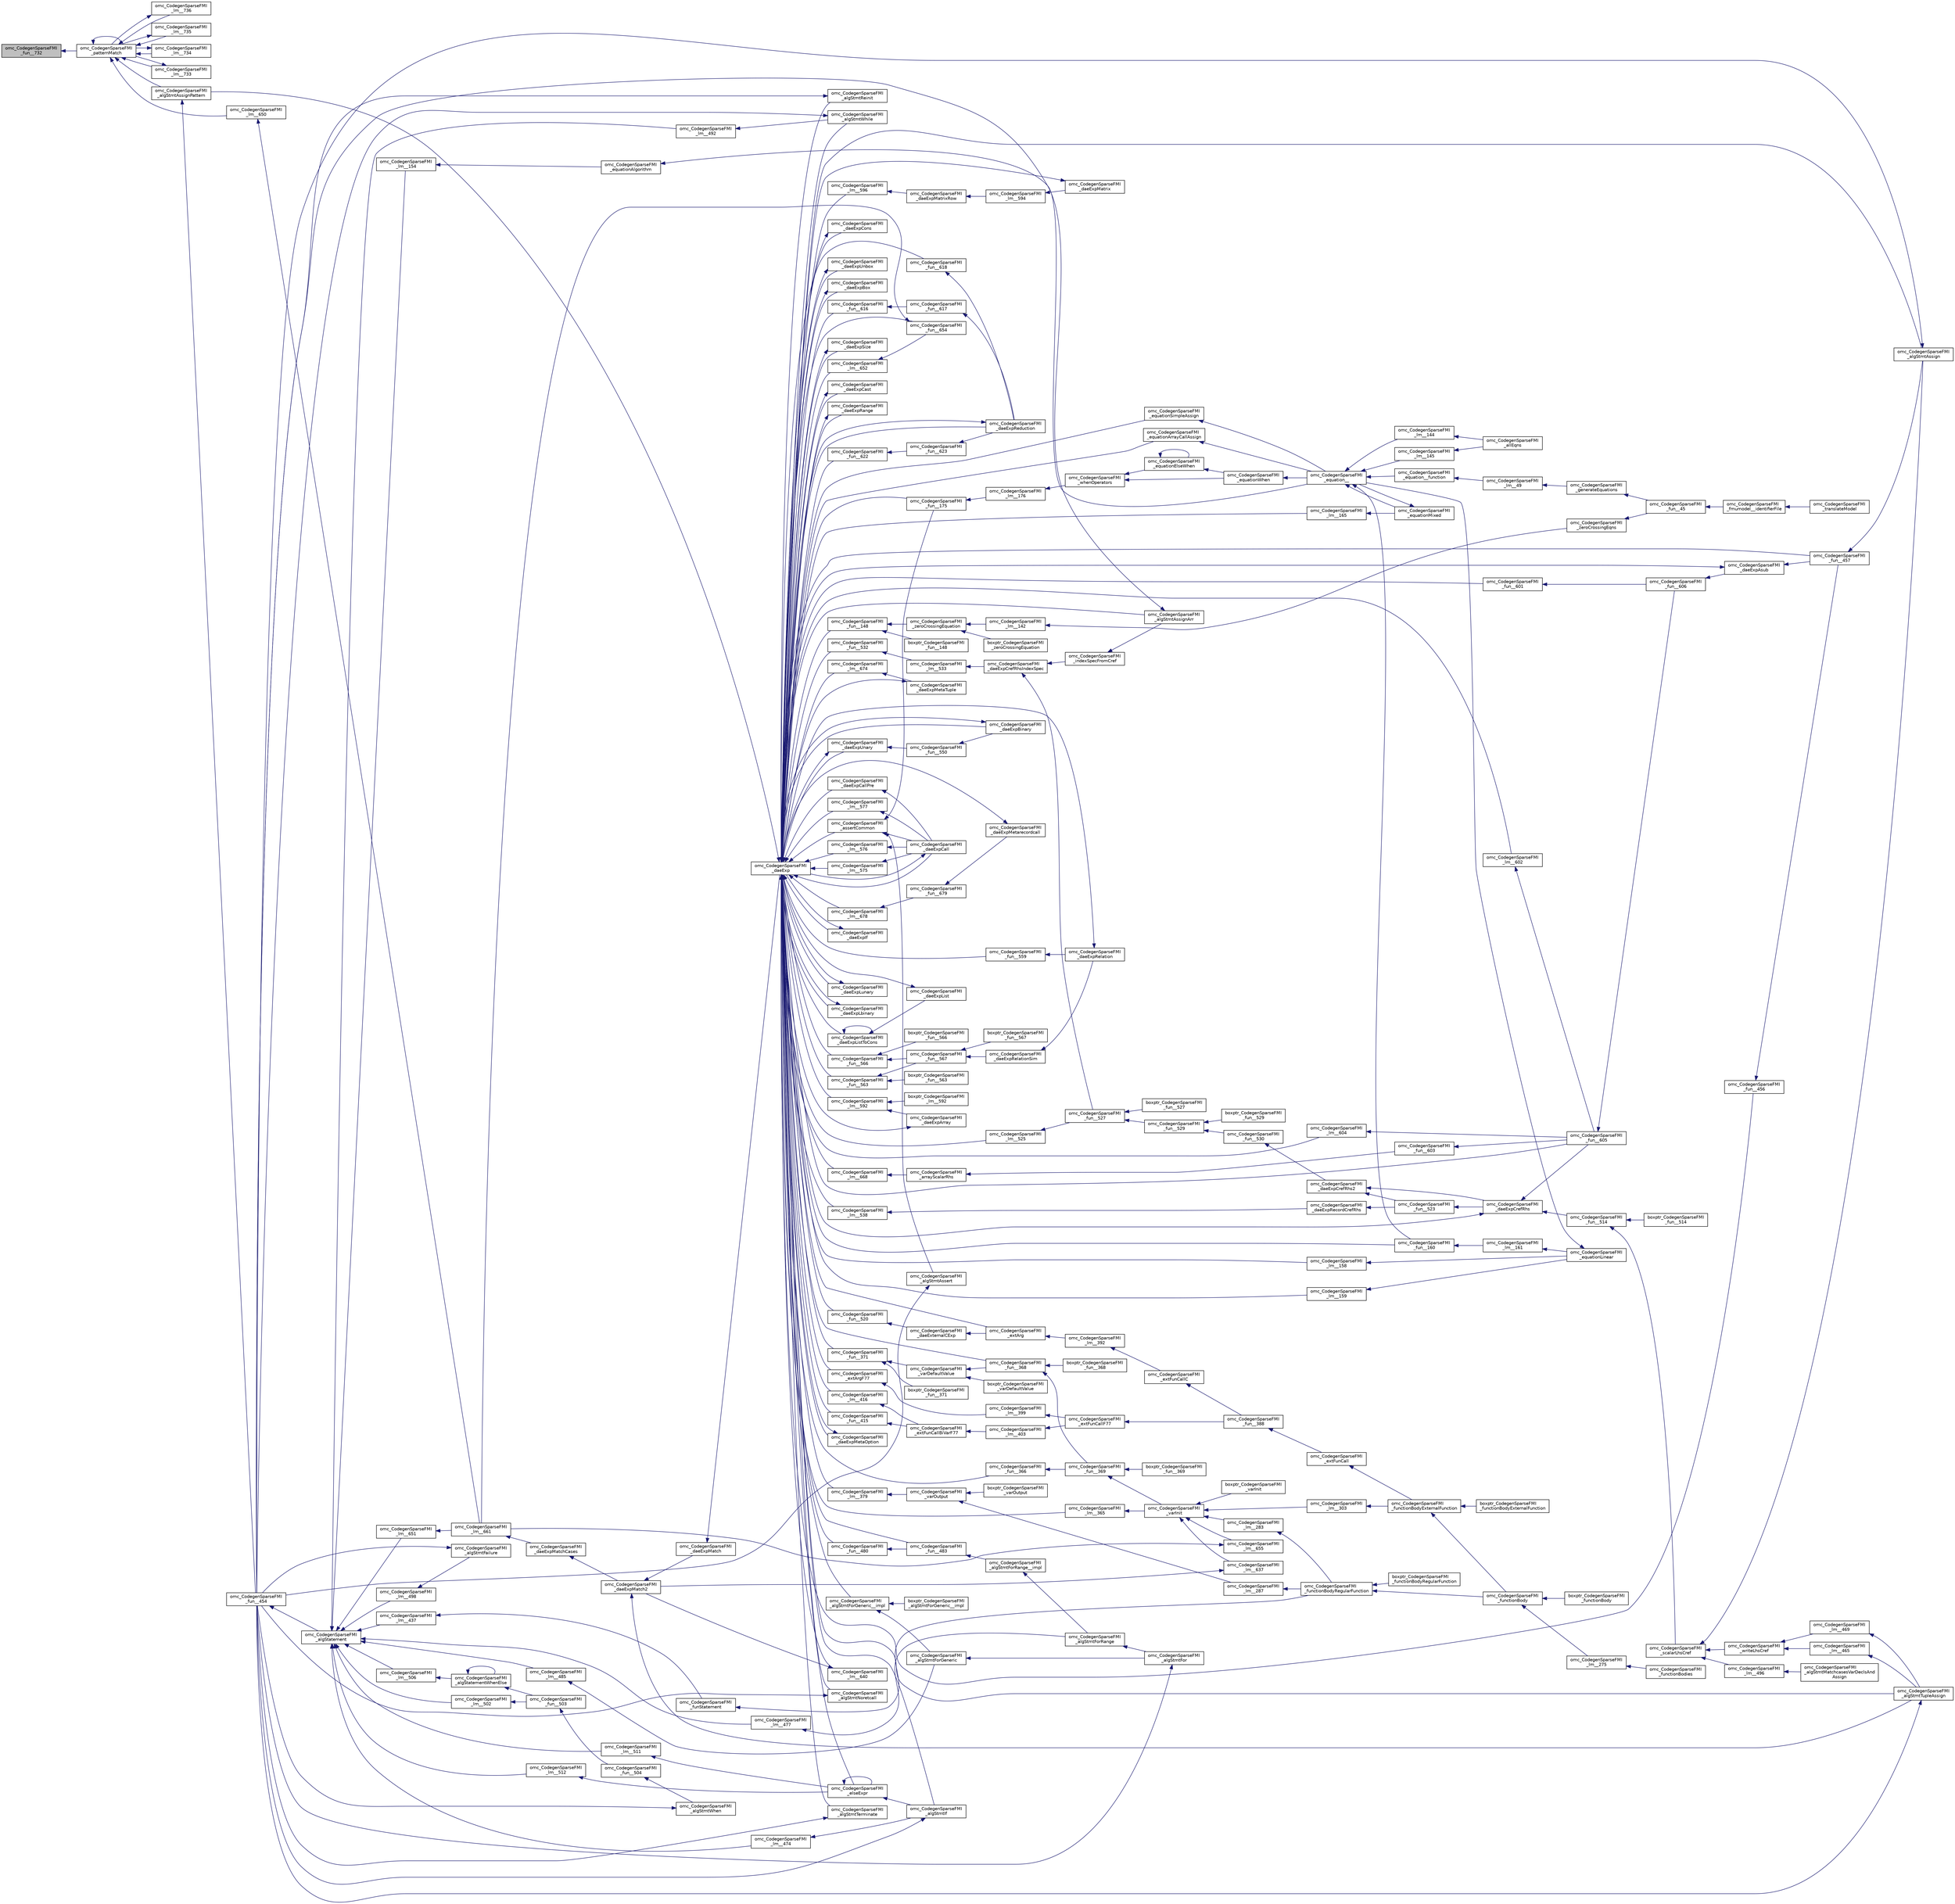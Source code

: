digraph "omc_CodegenSparseFMI_fun__732"
{
  edge [fontname="Helvetica",fontsize="10",labelfontname="Helvetica",labelfontsize="10"];
  node [fontname="Helvetica",fontsize="10",shape=record];
  rankdir="LR";
  Node164442 [label="omc_CodegenSparseFMI\l_fun__732",height=0.2,width=0.4,color="black", fillcolor="grey75", style="filled", fontcolor="black"];
  Node164442 -> Node164443 [dir="back",color="midnightblue",fontsize="10",style="solid",fontname="Helvetica"];
  Node164443 [label="omc_CodegenSparseFMI\l_patternMatch",height=0.2,width=0.4,color="black", fillcolor="white", style="filled",URL="$da/d88/_codegen_sparse_f_m_i_8h.html#ad931d10dc5987d592d51a2bf83ca7232"];
  Node164443 -> Node164443 [dir="back",color="midnightblue",fontsize="10",style="solid",fontname="Helvetica"];
  Node164443 -> Node164444 [dir="back",color="midnightblue",fontsize="10",style="solid",fontname="Helvetica"];
  Node164444 [label="omc_CodegenSparseFMI\l_lm__736",height=0.2,width=0.4,color="black", fillcolor="white", style="filled",URL="$d1/d2e/_codegen_sparse_f_m_i_8c.html#a7fce9e224a3965bb467c8232aa35258f"];
  Node164444 -> Node164443 [dir="back",color="midnightblue",fontsize="10",style="solid",fontname="Helvetica"];
  Node164443 -> Node164445 [dir="back",color="midnightblue",fontsize="10",style="solid",fontname="Helvetica"];
  Node164445 [label="omc_CodegenSparseFMI\l_lm__735",height=0.2,width=0.4,color="black", fillcolor="white", style="filled",URL="$d1/d2e/_codegen_sparse_f_m_i_8c.html#a27ff711a3c2175c068a9728291693881"];
  Node164445 -> Node164443 [dir="back",color="midnightblue",fontsize="10",style="solid",fontname="Helvetica"];
  Node164443 -> Node164446 [dir="back",color="midnightblue",fontsize="10",style="solid",fontname="Helvetica"];
  Node164446 [label="omc_CodegenSparseFMI\l_lm__734",height=0.2,width=0.4,color="black", fillcolor="white", style="filled",URL="$d1/d2e/_codegen_sparse_f_m_i_8c.html#aa83e5c861169f5d8ed60f275a28cb216"];
  Node164446 -> Node164443 [dir="back",color="midnightblue",fontsize="10",style="solid",fontname="Helvetica"];
  Node164443 -> Node164447 [dir="back",color="midnightblue",fontsize="10",style="solid",fontname="Helvetica"];
  Node164447 [label="omc_CodegenSparseFMI\l_lm__733",height=0.2,width=0.4,color="black", fillcolor="white", style="filled",URL="$d1/d2e/_codegen_sparse_f_m_i_8c.html#a3f6d126ebb5ae34563fc46861844be3f"];
  Node164447 -> Node164443 [dir="back",color="midnightblue",fontsize="10",style="solid",fontname="Helvetica"];
  Node164443 -> Node164448 [dir="back",color="midnightblue",fontsize="10",style="solid",fontname="Helvetica"];
  Node164448 [label="omc_CodegenSparseFMI\l_algStmtAssignPattern",height=0.2,width=0.4,color="black", fillcolor="white", style="filled",URL="$da/d88/_codegen_sparse_f_m_i_8h.html#aa769cf6a279946c8484ba60efafa1bc7"];
  Node164448 -> Node164449 [dir="back",color="midnightblue",fontsize="10",style="solid",fontname="Helvetica"];
  Node164449 [label="omc_CodegenSparseFMI\l_fun__454",height=0.2,width=0.4,color="black", fillcolor="white", style="filled",URL="$d1/d2e/_codegen_sparse_f_m_i_8c.html#a38506d8a286cdb1703e9653cec496244"];
  Node164449 -> Node164450 [dir="back",color="midnightblue",fontsize="10",style="solid",fontname="Helvetica"];
  Node164450 [label="omc_CodegenSparseFMI\l_algStatement",height=0.2,width=0.4,color="black", fillcolor="white", style="filled",URL="$da/d88/_codegen_sparse_f_m_i_8h.html#a5d1fbf810cfb458410c3f606dd4518d6"];
  Node164450 -> Node164451 [dir="back",color="midnightblue",fontsize="10",style="solid",fontname="Helvetica"];
  Node164451 [label="omc_CodegenSparseFMI\l_lm__651",height=0.2,width=0.4,color="black", fillcolor="white", style="filled",URL="$d1/d2e/_codegen_sparse_f_m_i_8c.html#a4601ee3bb7611f920e2f9c96c21fce8e"];
  Node164451 -> Node164452 [dir="back",color="midnightblue",fontsize="10",style="solid",fontname="Helvetica"];
  Node164452 [label="omc_CodegenSparseFMI\l_lm__661",height=0.2,width=0.4,color="black", fillcolor="white", style="filled",URL="$d1/d2e/_codegen_sparse_f_m_i_8c.html#af15d08c53a5b48667e16622e16e97ec5"];
  Node164452 -> Node164453 [dir="back",color="midnightblue",fontsize="10",style="solid",fontname="Helvetica"];
  Node164453 [label="omc_CodegenSparseFMI\l_daeExpMatchCases",height=0.2,width=0.4,color="black", fillcolor="white", style="filled",URL="$da/d88/_codegen_sparse_f_m_i_8h.html#a67c72be0aaa49a7a85509e1c5ab98b41"];
  Node164453 -> Node164454 [dir="back",color="midnightblue",fontsize="10",style="solid",fontname="Helvetica"];
  Node164454 [label="omc_CodegenSparseFMI\l_daeExpMatch2",height=0.2,width=0.4,color="black", fillcolor="white", style="filled",URL="$da/d88/_codegen_sparse_f_m_i_8h.html#a3d2d85eda4fc6adaf9f0a30a7a870128"];
  Node164454 -> Node164455 [dir="back",color="midnightblue",fontsize="10",style="solid",fontname="Helvetica"];
  Node164455 [label="omc_CodegenSparseFMI\l_daeExpMatch",height=0.2,width=0.4,color="black", fillcolor="white", style="filled",URL="$da/d88/_codegen_sparse_f_m_i_8h.html#a59ba01dc770311168227b0e3a87b1e1d"];
  Node164455 -> Node164456 [dir="back",color="midnightblue",fontsize="10",style="solid",fontname="Helvetica"];
  Node164456 [label="omc_CodegenSparseFMI\l_daeExp",height=0.2,width=0.4,color="black", fillcolor="white", style="filled",URL="$da/d88/_codegen_sparse_f_m_i_8h.html#ab26972f772620810838d527d8554f2ac"];
  Node164456 -> Node164457 [dir="back",color="midnightblue",fontsize="10",style="solid",fontname="Helvetica"];
  Node164457 [label="omc_CodegenSparseFMI\l_assertCommon",height=0.2,width=0.4,color="black", fillcolor="white", style="filled",URL="$da/d88/_codegen_sparse_f_m_i_8h.html#affff73cc747add47129bcbacc2d38f9a"];
  Node164457 -> Node164458 [dir="back",color="midnightblue",fontsize="10",style="solid",fontname="Helvetica"];
  Node164458 [label="omc_CodegenSparseFMI\l_daeExpCall",height=0.2,width=0.4,color="black", fillcolor="white", style="filled",URL="$da/d88/_codegen_sparse_f_m_i_8h.html#a48a7b37bcd95aafb972b82321fa96aac"];
  Node164458 -> Node164456 [dir="back",color="midnightblue",fontsize="10",style="solid",fontname="Helvetica"];
  Node164457 -> Node164459 [dir="back",color="midnightblue",fontsize="10",style="solid",fontname="Helvetica"];
  Node164459 [label="omc_CodegenSparseFMI\l_algStmtAssert",height=0.2,width=0.4,color="black", fillcolor="white", style="filled",URL="$da/d88/_codegen_sparse_f_m_i_8h.html#a6b429ec5152996a5f9279a3ddf6844b0"];
  Node164459 -> Node164449 [dir="back",color="midnightblue",fontsize="10",style="solid",fontname="Helvetica"];
  Node164457 -> Node164460 [dir="back",color="midnightblue",fontsize="10",style="solid",fontname="Helvetica"];
  Node164460 [label="omc_CodegenSparseFMI\l_fun__175",height=0.2,width=0.4,color="black", fillcolor="white", style="filled",URL="$d1/d2e/_codegen_sparse_f_m_i_8c.html#ae71d3dbce84027f4da25d630128e9f06"];
  Node164460 -> Node164461 [dir="back",color="midnightblue",fontsize="10",style="solid",fontname="Helvetica"];
  Node164461 [label="omc_CodegenSparseFMI\l_lm__176",height=0.2,width=0.4,color="black", fillcolor="white", style="filled",URL="$d1/d2e/_codegen_sparse_f_m_i_8c.html#a3aab67e796da3718ac21ae4e0b10522b"];
  Node164461 -> Node164462 [dir="back",color="midnightblue",fontsize="10",style="solid",fontname="Helvetica"];
  Node164462 [label="omc_CodegenSparseFMI\l_whenOperators",height=0.2,width=0.4,color="black", fillcolor="white", style="filled",URL="$da/d88/_codegen_sparse_f_m_i_8h.html#aaa56a6cbe937c9e43604fbefcddc43d4"];
  Node164462 -> Node164463 [dir="back",color="midnightblue",fontsize="10",style="solid",fontname="Helvetica"];
  Node164463 [label="omc_CodegenSparseFMI\l_equationElseWhen",height=0.2,width=0.4,color="black", fillcolor="white", style="filled",URL="$da/d88/_codegen_sparse_f_m_i_8h.html#a9252f94be6a8d4db5d542a2a30867d21"];
  Node164463 -> Node164463 [dir="back",color="midnightblue",fontsize="10",style="solid",fontname="Helvetica"];
  Node164463 -> Node164464 [dir="back",color="midnightblue",fontsize="10",style="solid",fontname="Helvetica"];
  Node164464 [label="omc_CodegenSparseFMI\l_equationWhen",height=0.2,width=0.4,color="black", fillcolor="white", style="filled",URL="$da/d88/_codegen_sparse_f_m_i_8h.html#a182b50d619540de019adbeb9053f85d2"];
  Node164464 -> Node164465 [dir="back",color="midnightblue",fontsize="10",style="solid",fontname="Helvetica"];
  Node164465 [label="omc_CodegenSparseFMI\l_equation__",height=0.2,width=0.4,color="black", fillcolor="white", style="filled",URL="$da/d88/_codegen_sparse_f_m_i_8h.html#a99f4c0cb745d02faf3615bcda104a18a"];
  Node164465 -> Node164466 [dir="back",color="midnightblue",fontsize="10",style="solid",fontname="Helvetica"];
  Node164466 [label="omc_CodegenSparseFMI\l_equationMixed",height=0.2,width=0.4,color="black", fillcolor="white", style="filled",URL="$da/d88/_codegen_sparse_f_m_i_8h.html#ac29f9768bd0d77a3e1e85ee8d33113f2"];
  Node164466 -> Node164465 [dir="back",color="midnightblue",fontsize="10",style="solid",fontname="Helvetica"];
  Node164465 -> Node164467 [dir="back",color="midnightblue",fontsize="10",style="solid",fontname="Helvetica"];
  Node164467 [label="omc_CodegenSparseFMI\l_fun__160",height=0.2,width=0.4,color="black", fillcolor="white", style="filled",URL="$d1/d2e/_codegen_sparse_f_m_i_8c.html#ae706b7e1daac9ecce083bb0f153c4537"];
  Node164467 -> Node164468 [dir="back",color="midnightblue",fontsize="10",style="solid",fontname="Helvetica"];
  Node164468 [label="omc_CodegenSparseFMI\l_lm__161",height=0.2,width=0.4,color="black", fillcolor="white", style="filled",URL="$d1/d2e/_codegen_sparse_f_m_i_8c.html#afef10b15667b5fa348e2e5474100a059"];
  Node164468 -> Node164469 [dir="back",color="midnightblue",fontsize="10",style="solid",fontname="Helvetica"];
  Node164469 [label="omc_CodegenSparseFMI\l_equationLinear",height=0.2,width=0.4,color="black", fillcolor="white", style="filled",URL="$da/d88/_codegen_sparse_f_m_i_8h.html#ae8ae758cee8e51f80c69f273ea2dead4"];
  Node164469 -> Node164465 [dir="back",color="midnightblue",fontsize="10",style="solid",fontname="Helvetica"];
  Node164465 -> Node164470 [dir="back",color="midnightblue",fontsize="10",style="solid",fontname="Helvetica"];
  Node164470 [label="omc_CodegenSparseFMI\l_lm__145",height=0.2,width=0.4,color="black", fillcolor="white", style="filled",URL="$d1/d2e/_codegen_sparse_f_m_i_8c.html#a482b9fe4a2cf1170ba37c04cbeeba56b"];
  Node164470 -> Node164471 [dir="back",color="midnightblue",fontsize="10",style="solid",fontname="Helvetica"];
  Node164471 [label="omc_CodegenSparseFMI\l_allEqns",height=0.2,width=0.4,color="black", fillcolor="white", style="filled",URL="$da/d88/_codegen_sparse_f_m_i_8h.html#a94fa0652e8d98e8869394cc988af391b"];
  Node164465 -> Node164472 [dir="back",color="midnightblue",fontsize="10",style="solid",fontname="Helvetica"];
  Node164472 [label="omc_CodegenSparseFMI\l_lm__144",height=0.2,width=0.4,color="black", fillcolor="white", style="filled",URL="$d1/d2e/_codegen_sparse_f_m_i_8c.html#a53bc84287c3730b73c523380ca378dcf"];
  Node164472 -> Node164471 [dir="back",color="midnightblue",fontsize="10",style="solid",fontname="Helvetica"];
  Node164465 -> Node164473 [dir="back",color="midnightblue",fontsize="10",style="solid",fontname="Helvetica"];
  Node164473 [label="omc_CodegenSparseFMI\l_equation__function",height=0.2,width=0.4,color="black", fillcolor="white", style="filled",URL="$da/d88/_codegen_sparse_f_m_i_8h.html#a3b6d78478d2920ade27380933feef664"];
  Node164473 -> Node164474 [dir="back",color="midnightblue",fontsize="10",style="solid",fontname="Helvetica"];
  Node164474 [label="omc_CodegenSparseFMI\l_lm__49",height=0.2,width=0.4,color="black", fillcolor="white", style="filled",URL="$d1/d2e/_codegen_sparse_f_m_i_8c.html#afd950130e5951ce5d9b078504b8e5445"];
  Node164474 -> Node164475 [dir="back",color="midnightblue",fontsize="10",style="solid",fontname="Helvetica"];
  Node164475 [label="omc_CodegenSparseFMI\l_generateEquations",height=0.2,width=0.4,color="black", fillcolor="white", style="filled",URL="$da/d88/_codegen_sparse_f_m_i_8h.html#a944e50c37aa93fa6e9c540a7d9a7f671"];
  Node164475 -> Node164476 [dir="back",color="midnightblue",fontsize="10",style="solid",fontname="Helvetica"];
  Node164476 [label="omc_CodegenSparseFMI\l_fun__45",height=0.2,width=0.4,color="black", fillcolor="white", style="filled",URL="$d1/d2e/_codegen_sparse_f_m_i_8c.html#a33c397eee4567dbaf5269d88f9ea50f2"];
  Node164476 -> Node164477 [dir="back",color="midnightblue",fontsize="10",style="solid",fontname="Helvetica"];
  Node164477 [label="omc_CodegenSparseFMI\l_fmumodel__identifierFile",height=0.2,width=0.4,color="black", fillcolor="white", style="filled",URL="$da/d88/_codegen_sparse_f_m_i_8h.html#a0d704247081fbb1f268bdd5ae5d7f3f3"];
  Node164477 -> Node164478 [dir="back",color="midnightblue",fontsize="10",style="solid",fontname="Helvetica"];
  Node164478 [label="omc_CodegenSparseFMI\l_translateModel",height=0.2,width=0.4,color="black", fillcolor="white", style="filled",URL="$da/d88/_codegen_sparse_f_m_i_8h.html#a6e115544fcae7968ab9fa00a0ea17b1d"];
  Node164462 -> Node164464 [dir="back",color="midnightblue",fontsize="10",style="solid",fontname="Helvetica"];
  Node164456 -> Node164448 [dir="back",color="midnightblue",fontsize="10",style="solid",fontname="Helvetica"];
  Node164456 -> Node164479 [dir="back",color="midnightblue",fontsize="10",style="solid",fontname="Helvetica"];
  Node164479 [label="omc_CodegenSparseFMI\l_lm__678",height=0.2,width=0.4,color="black", fillcolor="white", style="filled",URL="$d1/d2e/_codegen_sparse_f_m_i_8c.html#a128c47290974b3ffbcea043e82979943"];
  Node164479 -> Node164480 [dir="back",color="midnightblue",fontsize="10",style="solid",fontname="Helvetica"];
  Node164480 [label="omc_CodegenSparseFMI\l_fun__679",height=0.2,width=0.4,color="black", fillcolor="white", style="filled",URL="$d1/d2e/_codegen_sparse_f_m_i_8c.html#a2365ba198f39b872daa06cc5d23c6252"];
  Node164480 -> Node164481 [dir="back",color="midnightblue",fontsize="10",style="solid",fontname="Helvetica"];
  Node164481 [label="omc_CodegenSparseFMI\l_daeExpMetarecordcall",height=0.2,width=0.4,color="black", fillcolor="white", style="filled",URL="$da/d88/_codegen_sparse_f_m_i_8h.html#af4d3cdaeb7380d8a65146e12030c5c0e"];
  Node164481 -> Node164456 [dir="back",color="midnightblue",fontsize="10",style="solid",fontname="Helvetica"];
  Node164456 -> Node164482 [dir="back",color="midnightblue",fontsize="10",style="solid",fontname="Helvetica"];
  Node164482 [label="omc_CodegenSparseFMI\l_daeExpMetaOption",height=0.2,width=0.4,color="black", fillcolor="white", style="filled",URL="$da/d88/_codegen_sparse_f_m_i_8h.html#ae536b39241762561555271004c37440e"];
  Node164482 -> Node164456 [dir="back",color="midnightblue",fontsize="10",style="solid",fontname="Helvetica"];
  Node164456 -> Node164483 [dir="back",color="midnightblue",fontsize="10",style="solid",fontname="Helvetica"];
  Node164483 [label="omc_CodegenSparseFMI\l_lm__674",height=0.2,width=0.4,color="black", fillcolor="white", style="filled",URL="$d1/d2e/_codegen_sparse_f_m_i_8c.html#ad52f1b672015908228e495a9b9ff40ca"];
  Node164483 -> Node164484 [dir="back",color="midnightblue",fontsize="10",style="solid",fontname="Helvetica"];
  Node164484 [label="omc_CodegenSparseFMI\l_daeExpMetaTuple",height=0.2,width=0.4,color="black", fillcolor="white", style="filled",URL="$da/d88/_codegen_sparse_f_m_i_8h.html#a37dab4d4c7bc7fd838505c060a8b9049"];
  Node164484 -> Node164456 [dir="back",color="midnightblue",fontsize="10",style="solid",fontname="Helvetica"];
  Node164456 -> Node164485 [dir="back",color="midnightblue",fontsize="10",style="solid",fontname="Helvetica"];
  Node164485 [label="omc_CodegenSparseFMI\l_daeExpCons",height=0.2,width=0.4,color="black", fillcolor="white", style="filled",URL="$da/d88/_codegen_sparse_f_m_i_8h.html#ab881b9f7dbddb69fe91bb74c9c5c54c1"];
  Node164485 -> Node164456 [dir="back",color="midnightblue",fontsize="10",style="solid",fontname="Helvetica"];
  Node164456 -> Node164486 [dir="back",color="midnightblue",fontsize="10",style="solid",fontname="Helvetica"];
  Node164486 [label="omc_CodegenSparseFMI\l_daeExpListToCons",height=0.2,width=0.4,color="black", fillcolor="white", style="filled",URL="$da/d88/_codegen_sparse_f_m_i_8h.html#a1d1ae6cb82e69292e58b8c65e002ea55"];
  Node164486 -> Node164486 [dir="back",color="midnightblue",fontsize="10",style="solid",fontname="Helvetica"];
  Node164486 -> Node164487 [dir="back",color="midnightblue",fontsize="10",style="solid",fontname="Helvetica"];
  Node164487 [label="omc_CodegenSparseFMI\l_daeExpList",height=0.2,width=0.4,color="black", fillcolor="white", style="filled",URL="$da/d88/_codegen_sparse_f_m_i_8h.html#a2f666b582c610d5c8b23988ecba9664b"];
  Node164487 -> Node164456 [dir="back",color="midnightblue",fontsize="10",style="solid",fontname="Helvetica"];
  Node164456 -> Node164488 [dir="back",color="midnightblue",fontsize="10",style="solid",fontname="Helvetica"];
  Node164488 [label="omc_CodegenSparseFMI\l_lm__668",height=0.2,width=0.4,color="black", fillcolor="white", style="filled",URL="$d1/d2e/_codegen_sparse_f_m_i_8c.html#a76351725b41da0af498aadf54b92c275"];
  Node164488 -> Node164489 [dir="back",color="midnightblue",fontsize="10",style="solid",fontname="Helvetica"];
  Node164489 [label="omc_CodegenSparseFMI\l_arrayScalarRhs",height=0.2,width=0.4,color="black", fillcolor="white", style="filled",URL="$da/d88/_codegen_sparse_f_m_i_8h.html#ab4de96fd8fb5647ef325ca122a4753f3"];
  Node164489 -> Node164490 [dir="back",color="midnightblue",fontsize="10",style="solid",fontname="Helvetica"];
  Node164490 [label="omc_CodegenSparseFMI\l_fun__603",height=0.2,width=0.4,color="black", fillcolor="white", style="filled",URL="$d1/d2e/_codegen_sparse_f_m_i_8c.html#adbd2857da6df0e479b3bd77c5b7a8f7d"];
  Node164490 -> Node164491 [dir="back",color="midnightblue",fontsize="10",style="solid",fontname="Helvetica"];
  Node164491 [label="omc_CodegenSparseFMI\l_fun__605",height=0.2,width=0.4,color="black", fillcolor="white", style="filled",URL="$d1/d2e/_codegen_sparse_f_m_i_8c.html#a9bd0f333ed74be93d8bd6468cde56736"];
  Node164491 -> Node164492 [dir="back",color="midnightblue",fontsize="10",style="solid",fontname="Helvetica"];
  Node164492 [label="omc_CodegenSparseFMI\l_fun__606",height=0.2,width=0.4,color="black", fillcolor="white", style="filled",URL="$d1/d2e/_codegen_sparse_f_m_i_8c.html#a57e7ee8cc6cf0e5de142a92a92caf6d0"];
  Node164492 -> Node164493 [dir="back",color="midnightblue",fontsize="10",style="solid",fontname="Helvetica"];
  Node164493 [label="omc_CodegenSparseFMI\l_daeExpAsub",height=0.2,width=0.4,color="black", fillcolor="white", style="filled",URL="$da/d88/_codegen_sparse_f_m_i_8h.html#ab042430b0f630bd548c9122206a41a76"];
  Node164493 -> Node164456 [dir="back",color="midnightblue",fontsize="10",style="solid",fontname="Helvetica"];
  Node164493 -> Node164494 [dir="back",color="midnightblue",fontsize="10",style="solid",fontname="Helvetica"];
  Node164494 [label="omc_CodegenSparseFMI\l_fun__457",height=0.2,width=0.4,color="black", fillcolor="white", style="filled",URL="$d1/d2e/_codegen_sparse_f_m_i_8c.html#a9a66843f2c8f85ed8a0e89829eadf41b"];
  Node164494 -> Node164495 [dir="back",color="midnightblue",fontsize="10",style="solid",fontname="Helvetica"];
  Node164495 [label="omc_CodegenSparseFMI\l_algStmtAssign",height=0.2,width=0.4,color="black", fillcolor="white", style="filled",URL="$da/d88/_codegen_sparse_f_m_i_8h.html#a1c3cbb22c2453d6b93e5a19e87126639"];
  Node164495 -> Node164449 [dir="back",color="midnightblue",fontsize="10",style="solid",fontname="Helvetica"];
  Node164456 -> Node164496 [dir="back",color="midnightblue",fontsize="10",style="solid",fontname="Helvetica"];
  Node164496 [label="omc_CodegenSparseFMI\l_daeExpUnbox",height=0.2,width=0.4,color="black", fillcolor="white", style="filled",URL="$da/d88/_codegen_sparse_f_m_i_8h.html#ad8a93ec5bfec6454d268e95a82bf96b8"];
  Node164496 -> Node164456 [dir="back",color="midnightblue",fontsize="10",style="solid",fontname="Helvetica"];
  Node164456 -> Node164497 [dir="back",color="midnightblue",fontsize="10",style="solid",fontname="Helvetica"];
  Node164497 [label="omc_CodegenSparseFMI\l_daeExpBox",height=0.2,width=0.4,color="black", fillcolor="white", style="filled",URL="$da/d88/_codegen_sparse_f_m_i_8h.html#a39dc1615a535b01d20db9b87fc607d3c"];
  Node164497 -> Node164456 [dir="back",color="midnightblue",fontsize="10",style="solid",fontname="Helvetica"];
  Node164456 -> Node164498 [dir="back",color="midnightblue",fontsize="10",style="solid",fontname="Helvetica"];
  Node164498 [label="omc_CodegenSparseFMI\l_fun__654",height=0.2,width=0.4,color="black", fillcolor="white", style="filled",URL="$d1/d2e/_codegen_sparse_f_m_i_8c.html#a779418d021f2bf6e5e05257271d6512f"];
  Node164498 -> Node164452 [dir="back",color="midnightblue",fontsize="10",style="solid",fontname="Helvetica"];
  Node164456 -> Node164499 [dir="back",color="midnightblue",fontsize="10",style="solid",fontname="Helvetica"];
  Node164499 [label="omc_CodegenSparseFMI\l_lm__652",height=0.2,width=0.4,color="black", fillcolor="white", style="filled",URL="$d1/d2e/_codegen_sparse_f_m_i_8c.html#afb77daba20dc13d99f8916228d277ad2"];
  Node164499 -> Node164498 [dir="back",color="midnightblue",fontsize="10",style="solid",fontname="Helvetica"];
  Node164456 -> Node164500 [dir="back",color="midnightblue",fontsize="10",style="solid",fontname="Helvetica"];
  Node164500 [label="omc_CodegenSparseFMI\l_lm__640",height=0.2,width=0.4,color="black", fillcolor="white", style="filled",URL="$d1/d2e/_codegen_sparse_f_m_i_8c.html#ab7ae5141c274871c57b0fb912e7ddaf7"];
  Node164500 -> Node164454 [dir="back",color="midnightblue",fontsize="10",style="solid",fontname="Helvetica"];
  Node164456 -> Node164501 [dir="back",color="midnightblue",fontsize="10",style="solid",fontname="Helvetica"];
  Node164501 [label="omc_CodegenSparseFMI\l_daeExpReduction",height=0.2,width=0.4,color="black", fillcolor="white", style="filled",URL="$da/d88/_codegen_sparse_f_m_i_8h.html#a215e1cfa638090eb2c87b8d31be99cf0"];
  Node164501 -> Node164456 [dir="back",color="midnightblue",fontsize="10",style="solid",fontname="Helvetica"];
  Node164456 -> Node164502 [dir="back",color="midnightblue",fontsize="10",style="solid",fontname="Helvetica"];
  Node164502 [label="omc_CodegenSparseFMI\l_fun__622",height=0.2,width=0.4,color="black", fillcolor="white", style="filled",URL="$d1/d2e/_codegen_sparse_f_m_i_8c.html#ae5c95b0ba06e68ed18a5d60da4cda046"];
  Node164502 -> Node164503 [dir="back",color="midnightblue",fontsize="10",style="solid",fontname="Helvetica"];
  Node164503 [label="omc_CodegenSparseFMI\l_fun__623",height=0.2,width=0.4,color="black", fillcolor="white", style="filled",URL="$d1/d2e/_codegen_sparse_f_m_i_8c.html#ad252a6b0c4628a8f587fbfdf6b702226"];
  Node164503 -> Node164501 [dir="back",color="midnightblue",fontsize="10",style="solid",fontname="Helvetica"];
  Node164456 -> Node164504 [dir="back",color="midnightblue",fontsize="10",style="solid",fontname="Helvetica"];
  Node164504 [label="omc_CodegenSparseFMI\l_fun__618",height=0.2,width=0.4,color="black", fillcolor="white", style="filled",URL="$d1/d2e/_codegen_sparse_f_m_i_8c.html#a6b9efcf5bb1e83e9d6d64821e5b15530"];
  Node164504 -> Node164501 [dir="back",color="midnightblue",fontsize="10",style="solid",fontname="Helvetica"];
  Node164456 -> Node164505 [dir="back",color="midnightblue",fontsize="10",style="solid",fontname="Helvetica"];
  Node164505 [label="omc_CodegenSparseFMI\l_fun__616",height=0.2,width=0.4,color="black", fillcolor="white", style="filled",URL="$d1/d2e/_codegen_sparse_f_m_i_8c.html#a635859e8c511453505953fab612853b3"];
  Node164505 -> Node164506 [dir="back",color="midnightblue",fontsize="10",style="solid",fontname="Helvetica"];
  Node164506 [label="omc_CodegenSparseFMI\l_fun__617",height=0.2,width=0.4,color="black", fillcolor="white", style="filled",URL="$d1/d2e/_codegen_sparse_f_m_i_8c.html#aa08069808fe588458678d9549eb3b245"];
  Node164506 -> Node164501 [dir="back",color="midnightblue",fontsize="10",style="solid",fontname="Helvetica"];
  Node164456 -> Node164507 [dir="back",color="midnightblue",fontsize="10",style="solid",fontname="Helvetica"];
  Node164507 [label="omc_CodegenSparseFMI\l_daeExpSize",height=0.2,width=0.4,color="black", fillcolor="white", style="filled",URL="$da/d88/_codegen_sparse_f_m_i_8h.html#a65806134dc2b86c56ad13bd542641799"];
  Node164507 -> Node164456 [dir="back",color="midnightblue",fontsize="10",style="solid",fontname="Helvetica"];
  Node164456 -> Node164508 [dir="back",color="midnightblue",fontsize="10",style="solid",fontname="Helvetica"];
  Node164508 [label="omc_CodegenSparseFMI\l_daeExpCallPre",height=0.2,width=0.4,color="black", fillcolor="white", style="filled",URL="$da/d88/_codegen_sparse_f_m_i_8h.html#a14fa316eb180ca150badd71a2b426953"];
  Node164508 -> Node164458 [dir="back",color="midnightblue",fontsize="10",style="solid",fontname="Helvetica"];
  Node164456 -> Node164491 [dir="back",color="midnightblue",fontsize="10",style="solid",fontname="Helvetica"];
  Node164456 -> Node164509 [dir="back",color="midnightblue",fontsize="10",style="solid",fontname="Helvetica"];
  Node164509 [label="omc_CodegenSparseFMI\l_lm__604",height=0.2,width=0.4,color="black", fillcolor="white", style="filled",URL="$d1/d2e/_codegen_sparse_f_m_i_8c.html#a1ea19ba89eb6b92706330d280b4a28c4"];
  Node164509 -> Node164491 [dir="back",color="midnightblue",fontsize="10",style="solid",fontname="Helvetica"];
  Node164456 -> Node164510 [dir="back",color="midnightblue",fontsize="10",style="solid",fontname="Helvetica"];
  Node164510 [label="omc_CodegenSparseFMI\l_lm__602",height=0.2,width=0.4,color="black", fillcolor="white", style="filled",URL="$d1/d2e/_codegen_sparse_f_m_i_8c.html#a033ed9fe3cb36fea59e62007c6a4d090"];
  Node164510 -> Node164491 [dir="back",color="midnightblue",fontsize="10",style="solid",fontname="Helvetica"];
  Node164456 -> Node164511 [dir="back",color="midnightblue",fontsize="10",style="solid",fontname="Helvetica"];
  Node164511 [label="omc_CodegenSparseFMI\l_fun__601",height=0.2,width=0.4,color="black", fillcolor="white", style="filled",URL="$d1/d2e/_codegen_sparse_f_m_i_8c.html#a7e7064f5d085e776607bd7e91ba97557"];
  Node164511 -> Node164492 [dir="back",color="midnightblue",fontsize="10",style="solid",fontname="Helvetica"];
  Node164456 -> Node164512 [dir="back",color="midnightblue",fontsize="10",style="solid",fontname="Helvetica"];
  Node164512 [label="omc_CodegenSparseFMI\l_daeExpCast",height=0.2,width=0.4,color="black", fillcolor="white", style="filled",URL="$da/d88/_codegen_sparse_f_m_i_8h.html#a4925df985f63c7b864fc53ff465f925e"];
  Node164512 -> Node164456 [dir="back",color="midnightblue",fontsize="10",style="solid",fontname="Helvetica"];
  Node164456 -> Node164513 [dir="back",color="midnightblue",fontsize="10",style="solid",fontname="Helvetica"];
  Node164513 [label="omc_CodegenSparseFMI\l_daeExpRange",height=0.2,width=0.4,color="black", fillcolor="white", style="filled",URL="$da/d88/_codegen_sparse_f_m_i_8h.html#ab06fb091af14bb2ea0472c05fb26c075"];
  Node164513 -> Node164456 [dir="back",color="midnightblue",fontsize="10",style="solid",fontname="Helvetica"];
  Node164456 -> Node164514 [dir="back",color="midnightblue",fontsize="10",style="solid",fontname="Helvetica"];
  Node164514 [label="omc_CodegenSparseFMI\l_lm__596",height=0.2,width=0.4,color="black", fillcolor="white", style="filled",URL="$d1/d2e/_codegen_sparse_f_m_i_8c.html#a14d5df57654fa55b92d5aff9036ec0ab"];
  Node164514 -> Node164515 [dir="back",color="midnightblue",fontsize="10",style="solid",fontname="Helvetica"];
  Node164515 [label="omc_CodegenSparseFMI\l_daeExpMatrixRow",height=0.2,width=0.4,color="black", fillcolor="white", style="filled",URL="$da/d88/_codegen_sparse_f_m_i_8h.html#aaa8e0e4a311cbf73da7a14c47f4570ac"];
  Node164515 -> Node164516 [dir="back",color="midnightblue",fontsize="10",style="solid",fontname="Helvetica"];
  Node164516 [label="omc_CodegenSparseFMI\l_lm__594",height=0.2,width=0.4,color="black", fillcolor="white", style="filled",URL="$d1/d2e/_codegen_sparse_f_m_i_8c.html#a6851ce9fae595fa7b523b79ce247f9ea"];
  Node164516 -> Node164517 [dir="back",color="midnightblue",fontsize="10",style="solid",fontname="Helvetica"];
  Node164517 [label="omc_CodegenSparseFMI\l_daeExpMatrix",height=0.2,width=0.4,color="black", fillcolor="white", style="filled",URL="$da/d88/_codegen_sparse_f_m_i_8h.html#a6f74e3aeec53ec03a5f219a12576dca4"];
  Node164517 -> Node164456 [dir="back",color="midnightblue",fontsize="10",style="solid",fontname="Helvetica"];
  Node164456 -> Node164518 [dir="back",color="midnightblue",fontsize="10",style="solid",fontname="Helvetica"];
  Node164518 [label="omc_CodegenSparseFMI\l_lm__592",height=0.2,width=0.4,color="black", fillcolor="white", style="filled",URL="$d1/d2e/_codegen_sparse_f_m_i_8c.html#a2e9ed496758b97468e8f6941914f675c"];
  Node164518 -> Node164519 [dir="back",color="midnightblue",fontsize="10",style="solid",fontname="Helvetica"];
  Node164519 [label="omc_CodegenSparseFMI\l_daeExpArray",height=0.2,width=0.4,color="black", fillcolor="white", style="filled",URL="$da/d88/_codegen_sparse_f_m_i_8h.html#a88f664ab98fd5d6d05ad0e1958fa159f"];
  Node164519 -> Node164456 [dir="back",color="midnightblue",fontsize="10",style="solid",fontname="Helvetica"];
  Node164518 -> Node164520 [dir="back",color="midnightblue",fontsize="10",style="solid",fontname="Helvetica"];
  Node164520 [label="boxptr_CodegenSparseFMI\l_lm__592",height=0.2,width=0.4,color="black", fillcolor="white", style="filled",URL="$d1/d2e/_codegen_sparse_f_m_i_8c.html#a14367956a97e5e5449a9ee418310e77f"];
  Node164456 -> Node164458 [dir="back",color="midnightblue",fontsize="10",style="solid",fontname="Helvetica"];
  Node164456 -> Node164521 [dir="back",color="midnightblue",fontsize="10",style="solid",fontname="Helvetica"];
  Node164521 [label="omc_CodegenSparseFMI\l_lm__577",height=0.2,width=0.4,color="black", fillcolor="white", style="filled",URL="$d1/d2e/_codegen_sparse_f_m_i_8c.html#aa4835158f163790c1f9e865fa1b20423"];
  Node164521 -> Node164458 [dir="back",color="midnightblue",fontsize="10",style="solid",fontname="Helvetica"];
  Node164456 -> Node164522 [dir="back",color="midnightblue",fontsize="10",style="solid",fontname="Helvetica"];
  Node164522 [label="omc_CodegenSparseFMI\l_lm__576",height=0.2,width=0.4,color="black", fillcolor="white", style="filled",URL="$d1/d2e/_codegen_sparse_f_m_i_8c.html#a40ec6104238226b95ab6a66b9cfeebaf"];
  Node164522 -> Node164458 [dir="back",color="midnightblue",fontsize="10",style="solid",fontname="Helvetica"];
  Node164456 -> Node164523 [dir="back",color="midnightblue",fontsize="10",style="solid",fontname="Helvetica"];
  Node164523 [label="omc_CodegenSparseFMI\l_lm__575",height=0.2,width=0.4,color="black", fillcolor="white", style="filled",URL="$d1/d2e/_codegen_sparse_f_m_i_8c.html#a88ecf3a6232cff443bc5d54993d50fc8"];
  Node164523 -> Node164458 [dir="back",color="midnightblue",fontsize="10",style="solid",fontname="Helvetica"];
  Node164456 -> Node164524 [dir="back",color="midnightblue",fontsize="10",style="solid",fontname="Helvetica"];
  Node164524 [label="omc_CodegenSparseFMI\l_daeExpIf",height=0.2,width=0.4,color="black", fillcolor="white", style="filled",URL="$da/d88/_codegen_sparse_f_m_i_8h.html#adab7f987725ccb3a03744e1de01d4c79"];
  Node164524 -> Node164456 [dir="back",color="midnightblue",fontsize="10",style="solid",fontname="Helvetica"];
  Node164456 -> Node164525 [dir="back",color="midnightblue",fontsize="10",style="solid",fontname="Helvetica"];
  Node164525 [label="omc_CodegenSparseFMI\l_fun__566",height=0.2,width=0.4,color="black", fillcolor="white", style="filled",URL="$d1/d2e/_codegen_sparse_f_m_i_8c.html#ad34858a04dcb80cd422869b85ac7c18d"];
  Node164525 -> Node164526 [dir="back",color="midnightblue",fontsize="10",style="solid",fontname="Helvetica"];
  Node164526 [label="omc_CodegenSparseFMI\l_fun__567",height=0.2,width=0.4,color="black", fillcolor="white", style="filled",URL="$d1/d2e/_codegen_sparse_f_m_i_8c.html#aef7d2649f8ac06f68ee746f6547d3e38"];
  Node164526 -> Node164527 [dir="back",color="midnightblue",fontsize="10",style="solid",fontname="Helvetica"];
  Node164527 [label="omc_CodegenSparseFMI\l_daeExpRelationSim",height=0.2,width=0.4,color="black", fillcolor="white", style="filled",URL="$da/d88/_codegen_sparse_f_m_i_8h.html#af7a4eaffacd2294a72d4d75d8c1c750d"];
  Node164527 -> Node164528 [dir="back",color="midnightblue",fontsize="10",style="solid",fontname="Helvetica"];
  Node164528 [label="omc_CodegenSparseFMI\l_daeExpRelation",height=0.2,width=0.4,color="black", fillcolor="white", style="filled",URL="$da/d88/_codegen_sparse_f_m_i_8h.html#af5c266092524f9c43b3e5ed60bde1598"];
  Node164528 -> Node164456 [dir="back",color="midnightblue",fontsize="10",style="solid",fontname="Helvetica"];
  Node164526 -> Node164529 [dir="back",color="midnightblue",fontsize="10",style="solid",fontname="Helvetica"];
  Node164529 [label="boxptr_CodegenSparseFMI\l_fun__567",height=0.2,width=0.4,color="black", fillcolor="white", style="filled",URL="$d1/d2e/_codegen_sparse_f_m_i_8c.html#a4dc4b62519efd3816c40fd491aaa13b0"];
  Node164525 -> Node164530 [dir="back",color="midnightblue",fontsize="10",style="solid",fontname="Helvetica"];
  Node164530 [label="boxptr_CodegenSparseFMI\l_fun__566",height=0.2,width=0.4,color="black", fillcolor="white", style="filled",URL="$d1/d2e/_codegen_sparse_f_m_i_8c.html#a3c4a6d6041e14096e6ab87ed411992ba"];
  Node164456 -> Node164531 [dir="back",color="midnightblue",fontsize="10",style="solid",fontname="Helvetica"];
  Node164531 [label="omc_CodegenSparseFMI\l_fun__563",height=0.2,width=0.4,color="black", fillcolor="white", style="filled",URL="$d1/d2e/_codegen_sparse_f_m_i_8c.html#a299b039f830fdd036c59be5072bb62f8"];
  Node164531 -> Node164526 [dir="back",color="midnightblue",fontsize="10",style="solid",fontname="Helvetica"];
  Node164531 -> Node164532 [dir="back",color="midnightblue",fontsize="10",style="solid",fontname="Helvetica"];
  Node164532 [label="boxptr_CodegenSparseFMI\l_fun__563",height=0.2,width=0.4,color="black", fillcolor="white", style="filled",URL="$d1/d2e/_codegen_sparse_f_m_i_8c.html#ab0129ca19779d8146bf4ef226594e5d6"];
  Node164456 -> Node164533 [dir="back",color="midnightblue",fontsize="10",style="solid",fontname="Helvetica"];
  Node164533 [label="omc_CodegenSparseFMI\l_fun__559",height=0.2,width=0.4,color="black", fillcolor="white", style="filled",URL="$d1/d2e/_codegen_sparse_f_m_i_8c.html#a5dbc7fcb9ca1752d28d85113c0e18957"];
  Node164533 -> Node164528 [dir="back",color="midnightblue",fontsize="10",style="solid",fontname="Helvetica"];
  Node164456 -> Node164534 [dir="back",color="midnightblue",fontsize="10",style="solid",fontname="Helvetica"];
  Node164534 [label="omc_CodegenSparseFMI\l_daeExpLunary",height=0.2,width=0.4,color="black", fillcolor="white", style="filled",URL="$da/d88/_codegen_sparse_f_m_i_8h.html#a2aa1a5d377bfb468965ccc50a6f50cb6"];
  Node164534 -> Node164456 [dir="back",color="midnightblue",fontsize="10",style="solid",fontname="Helvetica"];
  Node164456 -> Node164535 [dir="back",color="midnightblue",fontsize="10",style="solid",fontname="Helvetica"];
  Node164535 [label="omc_CodegenSparseFMI\l_daeExpLbinary",height=0.2,width=0.4,color="black", fillcolor="white", style="filled",URL="$da/d88/_codegen_sparse_f_m_i_8h.html#a0f27518bcedaf68af58ebf86d3864875"];
  Node164535 -> Node164456 [dir="back",color="midnightblue",fontsize="10",style="solid",fontname="Helvetica"];
  Node164456 -> Node164536 [dir="back",color="midnightblue",fontsize="10",style="solid",fontname="Helvetica"];
  Node164536 [label="omc_CodegenSparseFMI\l_daeExpUnary",height=0.2,width=0.4,color="black", fillcolor="white", style="filled",URL="$da/d88/_codegen_sparse_f_m_i_8h.html#af745f9e4c3d9336e78492c5e0a87bfb5"];
  Node164536 -> Node164537 [dir="back",color="midnightblue",fontsize="10",style="solid",fontname="Helvetica"];
  Node164537 [label="omc_CodegenSparseFMI\l_fun__550",height=0.2,width=0.4,color="black", fillcolor="white", style="filled",URL="$d1/d2e/_codegen_sparse_f_m_i_8c.html#ac6799101bb1a54a3de54a89d7fbed728"];
  Node164537 -> Node164538 [dir="back",color="midnightblue",fontsize="10",style="solid",fontname="Helvetica"];
  Node164538 [label="omc_CodegenSparseFMI\l_daeExpBinary",height=0.2,width=0.4,color="black", fillcolor="white", style="filled",URL="$da/d88/_codegen_sparse_f_m_i_8h.html#a2cb9117735be254ba999294fd9036b86"];
  Node164538 -> Node164456 [dir="back",color="midnightblue",fontsize="10",style="solid",fontname="Helvetica"];
  Node164536 -> Node164456 [dir="back",color="midnightblue",fontsize="10",style="solid",fontname="Helvetica"];
  Node164456 -> Node164538 [dir="back",color="midnightblue",fontsize="10",style="solid",fontname="Helvetica"];
  Node164456 -> Node164539 [dir="back",color="midnightblue",fontsize="10",style="solid",fontname="Helvetica"];
  Node164539 [label="omc_CodegenSparseFMI\l_lm__538",height=0.2,width=0.4,color="black", fillcolor="white", style="filled",URL="$d1/d2e/_codegen_sparse_f_m_i_8c.html#a5132382ff9f8af0f9c81ef9fb33ce140"];
  Node164539 -> Node164540 [dir="back",color="midnightblue",fontsize="10",style="solid",fontname="Helvetica"];
  Node164540 [label="omc_CodegenSparseFMI\l_daeExpRecordCrefRhs",height=0.2,width=0.4,color="black", fillcolor="white", style="filled",URL="$da/d88/_codegen_sparse_f_m_i_8h.html#a7a5fa2c683abf9b112fce9bb14f4516e"];
  Node164540 -> Node164541 [dir="back",color="midnightblue",fontsize="10",style="solid",fontname="Helvetica"];
  Node164541 [label="omc_CodegenSparseFMI\l_fun__523",height=0.2,width=0.4,color="black", fillcolor="white", style="filled",URL="$d1/d2e/_codegen_sparse_f_m_i_8c.html#ac21903386a6c12cb7ddc073d1d74c9a8"];
  Node164541 -> Node164542 [dir="back",color="midnightblue",fontsize="10",style="solid",fontname="Helvetica"];
  Node164542 [label="omc_CodegenSparseFMI\l_daeExpCrefRhs",height=0.2,width=0.4,color="black", fillcolor="white", style="filled",URL="$da/d88/_codegen_sparse_f_m_i_8h.html#a1c8b7f7c630c2bb7f0ccdfe262bce698"];
  Node164542 -> Node164491 [dir="back",color="midnightblue",fontsize="10",style="solid",fontname="Helvetica"];
  Node164542 -> Node164456 [dir="back",color="midnightblue",fontsize="10",style="solid",fontname="Helvetica"];
  Node164542 -> Node164543 [dir="back",color="midnightblue",fontsize="10",style="solid",fontname="Helvetica"];
  Node164543 [label="omc_CodegenSparseFMI\l_fun__514",height=0.2,width=0.4,color="black", fillcolor="white", style="filled",URL="$d1/d2e/_codegen_sparse_f_m_i_8c.html#af1f83fb431ba8da3a8cb82596aab0b31"];
  Node164543 -> Node164544 [dir="back",color="midnightblue",fontsize="10",style="solid",fontname="Helvetica"];
  Node164544 [label="omc_CodegenSparseFMI\l_scalarLhsCref",height=0.2,width=0.4,color="black", fillcolor="white", style="filled",URL="$da/d88/_codegen_sparse_f_m_i_8h.html#a0b593ab7e65cb46c43c5b3a57185b272"];
  Node164544 -> Node164545 [dir="back",color="midnightblue",fontsize="10",style="solid",fontname="Helvetica"];
  Node164545 [label="omc_CodegenSparseFMI\l_lm__496",height=0.2,width=0.4,color="black", fillcolor="white", style="filled",URL="$d1/d2e/_codegen_sparse_f_m_i_8c.html#a5dfa326f35db040a16a3bb2accf3ab15"];
  Node164545 -> Node164546 [dir="back",color="midnightblue",fontsize="10",style="solid",fontname="Helvetica"];
  Node164546 [label="omc_CodegenSparseFMI\l_algStmtMatchcasesVarDeclsAnd\lAssign",height=0.2,width=0.4,color="black", fillcolor="white", style="filled",URL="$da/d88/_codegen_sparse_f_m_i_8h.html#a8eb59e3ce2ace0f512601a2876bf6415"];
  Node164544 -> Node164547 [dir="back",color="midnightblue",fontsize="10",style="solid",fontname="Helvetica"];
  Node164547 [label="omc_CodegenSparseFMI\l_writeLhsCref",height=0.2,width=0.4,color="black", fillcolor="white", style="filled",URL="$da/d88/_codegen_sparse_f_m_i_8h.html#a9b0bcacfd68630799e6ce1a15d94754a"];
  Node164547 -> Node164548 [dir="back",color="midnightblue",fontsize="10",style="solid",fontname="Helvetica"];
  Node164548 [label="omc_CodegenSparseFMI\l_lm__469",height=0.2,width=0.4,color="black", fillcolor="white", style="filled",URL="$d1/d2e/_codegen_sparse_f_m_i_8c.html#a0c14dc1f5547c7248502eb02fb4fbdfb"];
  Node164548 -> Node164549 [dir="back",color="midnightblue",fontsize="10",style="solid",fontname="Helvetica"];
  Node164549 [label="omc_CodegenSparseFMI\l_algStmtTupleAssign",height=0.2,width=0.4,color="black", fillcolor="white", style="filled",URL="$da/d88/_codegen_sparse_f_m_i_8h.html#a97aeb17841cb7160e7635ac180b44c9c"];
  Node164549 -> Node164449 [dir="back",color="midnightblue",fontsize="10",style="solid",fontname="Helvetica"];
  Node164547 -> Node164550 [dir="back",color="midnightblue",fontsize="10",style="solid",fontname="Helvetica"];
  Node164550 [label="omc_CodegenSparseFMI\l_lm__465",height=0.2,width=0.4,color="black", fillcolor="white", style="filled",URL="$d1/d2e/_codegen_sparse_f_m_i_8c.html#a4351566289edb47715d64ce1b371d228"];
  Node164550 -> Node164549 [dir="back",color="midnightblue",fontsize="10",style="solid",fontname="Helvetica"];
  Node164544 -> Node164495 [dir="back",color="midnightblue",fontsize="10",style="solid",fontname="Helvetica"];
  Node164543 -> Node164551 [dir="back",color="midnightblue",fontsize="10",style="solid",fontname="Helvetica"];
  Node164551 [label="boxptr_CodegenSparseFMI\l_fun__514",height=0.2,width=0.4,color="black", fillcolor="white", style="filled",URL="$d1/d2e/_codegen_sparse_f_m_i_8c.html#afe70696be860ca8f60d0ee368d09b579"];
  Node164456 -> Node164552 [dir="back",color="midnightblue",fontsize="10",style="solid",fontname="Helvetica"];
  Node164552 [label="omc_CodegenSparseFMI\l_fun__532",height=0.2,width=0.4,color="black", fillcolor="white", style="filled",URL="$d1/d2e/_codegen_sparse_f_m_i_8c.html#ac70de48a2ee7934181ba2c5331283472"];
  Node164552 -> Node164553 [dir="back",color="midnightblue",fontsize="10",style="solid",fontname="Helvetica"];
  Node164553 [label="omc_CodegenSparseFMI\l_lm__533",height=0.2,width=0.4,color="black", fillcolor="white", style="filled",URL="$d1/d2e/_codegen_sparse_f_m_i_8c.html#a75ebc61d138bcbb2b1fc08805df10b40"];
  Node164553 -> Node164554 [dir="back",color="midnightblue",fontsize="10",style="solid",fontname="Helvetica"];
  Node164554 [label="omc_CodegenSparseFMI\l_daeExpCrefRhsIndexSpec",height=0.2,width=0.4,color="black", fillcolor="white", style="filled",URL="$da/d88/_codegen_sparse_f_m_i_8h.html#a59bd853630272057ead85a3b58914019"];
  Node164554 -> Node164555 [dir="back",color="midnightblue",fontsize="10",style="solid",fontname="Helvetica"];
  Node164555 [label="omc_CodegenSparseFMI\l_fun__527",height=0.2,width=0.4,color="black", fillcolor="white", style="filled",URL="$d1/d2e/_codegen_sparse_f_m_i_8c.html#a062276f7c90fb95feb046a083d2af7d3"];
  Node164555 -> Node164556 [dir="back",color="midnightblue",fontsize="10",style="solid",fontname="Helvetica"];
  Node164556 [label="omc_CodegenSparseFMI\l_fun__529",height=0.2,width=0.4,color="black", fillcolor="white", style="filled",URL="$d1/d2e/_codegen_sparse_f_m_i_8c.html#ada6544d8afd6465616d7ca1d6cf35919"];
  Node164556 -> Node164557 [dir="back",color="midnightblue",fontsize="10",style="solid",fontname="Helvetica"];
  Node164557 [label="omc_CodegenSparseFMI\l_fun__530",height=0.2,width=0.4,color="black", fillcolor="white", style="filled",URL="$d1/d2e/_codegen_sparse_f_m_i_8c.html#adafc20d2b20410209532669c9b45ae16"];
  Node164557 -> Node164558 [dir="back",color="midnightblue",fontsize="10",style="solid",fontname="Helvetica"];
  Node164558 [label="omc_CodegenSparseFMI\l_daeExpCrefRhs2",height=0.2,width=0.4,color="black", fillcolor="white", style="filled",URL="$da/d88/_codegen_sparse_f_m_i_8h.html#a3fceaffa231b419c45cb8edadd4ba04a"];
  Node164558 -> Node164542 [dir="back",color="midnightblue",fontsize="10",style="solid",fontname="Helvetica"];
  Node164558 -> Node164541 [dir="back",color="midnightblue",fontsize="10",style="solid",fontname="Helvetica"];
  Node164556 -> Node164559 [dir="back",color="midnightblue",fontsize="10",style="solid",fontname="Helvetica"];
  Node164559 [label="boxptr_CodegenSparseFMI\l_fun__529",height=0.2,width=0.4,color="black", fillcolor="white", style="filled",URL="$d1/d2e/_codegen_sparse_f_m_i_8c.html#aa202c426a058a5dceb4daba94c4a7aba"];
  Node164555 -> Node164560 [dir="back",color="midnightblue",fontsize="10",style="solid",fontname="Helvetica"];
  Node164560 [label="boxptr_CodegenSparseFMI\l_fun__527",height=0.2,width=0.4,color="black", fillcolor="white", style="filled",URL="$d1/d2e/_codegen_sparse_f_m_i_8c.html#a17ba5b4b137fa8a3cf36492824819096"];
  Node164554 -> Node164561 [dir="back",color="midnightblue",fontsize="10",style="solid",fontname="Helvetica"];
  Node164561 [label="omc_CodegenSparseFMI\l_indexSpecFromCref",height=0.2,width=0.4,color="black", fillcolor="white", style="filled",URL="$da/d88/_codegen_sparse_f_m_i_8h.html#a544d955fc541755f4f154f37d85480cd"];
  Node164561 -> Node164562 [dir="back",color="midnightblue",fontsize="10",style="solid",fontname="Helvetica"];
  Node164562 [label="omc_CodegenSparseFMI\l_algStmtAssignArr",height=0.2,width=0.4,color="black", fillcolor="white", style="filled",URL="$da/d88/_codegen_sparse_f_m_i_8h.html#a2d544cb653fd847cd7b77235d739e678"];
  Node164562 -> Node164449 [dir="back",color="midnightblue",fontsize="10",style="solid",fontname="Helvetica"];
  Node164456 -> Node164563 [dir="back",color="midnightblue",fontsize="10",style="solid",fontname="Helvetica"];
  Node164563 [label="omc_CodegenSparseFMI\l_lm__525",height=0.2,width=0.4,color="black", fillcolor="white", style="filled",URL="$d1/d2e/_codegen_sparse_f_m_i_8c.html#a32e83b0edf3e3eae1cc8b6cd14e327b2"];
  Node164563 -> Node164555 [dir="back",color="midnightblue",fontsize="10",style="solid",fontname="Helvetica"];
  Node164456 -> Node164564 [dir="back",color="midnightblue",fontsize="10",style="solid",fontname="Helvetica"];
  Node164564 [label="omc_CodegenSparseFMI\l_fun__520",height=0.2,width=0.4,color="black", fillcolor="white", style="filled",URL="$d1/d2e/_codegen_sparse_f_m_i_8c.html#a6dcffddb23102c2b6853aa71bb7a79e4"];
  Node164564 -> Node164565 [dir="back",color="midnightblue",fontsize="10",style="solid",fontname="Helvetica"];
  Node164565 [label="omc_CodegenSparseFMI\l_daeExternalCExp",height=0.2,width=0.4,color="black", fillcolor="white", style="filled",URL="$da/d88/_codegen_sparse_f_m_i_8h.html#a2b45cc18473bb8a016e0970151e36947"];
  Node164565 -> Node164566 [dir="back",color="midnightblue",fontsize="10",style="solid",fontname="Helvetica"];
  Node164566 [label="omc_CodegenSparseFMI\l_extArg",height=0.2,width=0.4,color="black", fillcolor="white", style="filled",URL="$da/d88/_codegen_sparse_f_m_i_8h.html#a1a49596181af0c4e93a7a852cd5957e4"];
  Node164566 -> Node164567 [dir="back",color="midnightblue",fontsize="10",style="solid",fontname="Helvetica"];
  Node164567 [label="omc_CodegenSparseFMI\l_lm__392",height=0.2,width=0.4,color="black", fillcolor="white", style="filled",URL="$d1/d2e/_codegen_sparse_f_m_i_8c.html#a1ba3b7598e74a1e7a7ccbeab1e96cb4b"];
  Node164567 -> Node164568 [dir="back",color="midnightblue",fontsize="10",style="solid",fontname="Helvetica"];
  Node164568 [label="omc_CodegenSparseFMI\l_extFunCallC",height=0.2,width=0.4,color="black", fillcolor="white", style="filled",URL="$da/d88/_codegen_sparse_f_m_i_8h.html#ab47fc75f2ec747fb7083f904d782307f"];
  Node164568 -> Node164569 [dir="back",color="midnightblue",fontsize="10",style="solid",fontname="Helvetica"];
  Node164569 [label="omc_CodegenSparseFMI\l_fun__388",height=0.2,width=0.4,color="black", fillcolor="white", style="filled",URL="$d1/d2e/_codegen_sparse_f_m_i_8c.html#aa9a446d8e0b4f8854debf8546db1fe9d"];
  Node164569 -> Node164570 [dir="back",color="midnightblue",fontsize="10",style="solid",fontname="Helvetica"];
  Node164570 [label="omc_CodegenSparseFMI\l_extFunCall",height=0.2,width=0.4,color="black", fillcolor="white", style="filled",URL="$da/d88/_codegen_sparse_f_m_i_8h.html#a87b21095cda093c30204d32315ceb245"];
  Node164570 -> Node164571 [dir="back",color="midnightblue",fontsize="10",style="solid",fontname="Helvetica"];
  Node164571 [label="omc_CodegenSparseFMI\l_functionBodyExternalFunction",height=0.2,width=0.4,color="black", fillcolor="white", style="filled",URL="$da/d88/_codegen_sparse_f_m_i_8h.html#a5e09b2cb18858511d73890a0bf42cb90"];
  Node164571 -> Node164572 [dir="back",color="midnightblue",fontsize="10",style="solid",fontname="Helvetica"];
  Node164572 [label="boxptr_CodegenSparseFMI\l_functionBodyExternalFunction",height=0.2,width=0.4,color="black", fillcolor="white", style="filled",URL="$da/d88/_codegen_sparse_f_m_i_8h.html#ab8402f23f28f71b20296d942781c5102"];
  Node164571 -> Node164573 [dir="back",color="midnightblue",fontsize="10",style="solid",fontname="Helvetica"];
  Node164573 [label="omc_CodegenSparseFMI\l_functionBody",height=0.2,width=0.4,color="black", fillcolor="white", style="filled",URL="$da/d88/_codegen_sparse_f_m_i_8h.html#a8326dd08d50f77b343a0b1e9fdee90d6"];
  Node164573 -> Node164574 [dir="back",color="midnightblue",fontsize="10",style="solid",fontname="Helvetica"];
  Node164574 [label="boxptr_CodegenSparseFMI\l_functionBody",height=0.2,width=0.4,color="black", fillcolor="white", style="filled",URL="$da/d88/_codegen_sparse_f_m_i_8h.html#a1450c37977ff46f0a318f1740d46b3a2"];
  Node164573 -> Node164575 [dir="back",color="midnightblue",fontsize="10",style="solid",fontname="Helvetica"];
  Node164575 [label="omc_CodegenSparseFMI\l_lm__275",height=0.2,width=0.4,color="black", fillcolor="white", style="filled",URL="$d1/d2e/_codegen_sparse_f_m_i_8c.html#afa6f1fb10983410b266344362bafabb7"];
  Node164575 -> Node164576 [dir="back",color="midnightblue",fontsize="10",style="solid",fontname="Helvetica"];
  Node164576 [label="omc_CodegenSparseFMI\l_functionBodies",height=0.2,width=0.4,color="black", fillcolor="white", style="filled",URL="$da/d88/_codegen_sparse_f_m_i_8h.html#ad5d463f801d993e3be31d7c8963771af"];
  Node164456 -> Node164577 [dir="back",color="midnightblue",fontsize="10",style="solid",fontname="Helvetica"];
  Node164577 [label="omc_CodegenSparseFMI\l_elseExpr",height=0.2,width=0.4,color="black", fillcolor="white", style="filled",URL="$da/d88/_codegen_sparse_f_m_i_8h.html#ae02994b817886c3b7f562e9552fec536"];
  Node164577 -> Node164577 [dir="back",color="midnightblue",fontsize="10",style="solid",fontname="Helvetica"];
  Node164577 -> Node164578 [dir="back",color="midnightblue",fontsize="10",style="solid",fontname="Helvetica"];
  Node164578 [label="omc_CodegenSparseFMI\l_algStmtIf",height=0.2,width=0.4,color="black", fillcolor="white", style="filled",URL="$da/d88/_codegen_sparse_f_m_i_8h.html#aa72b2ef57d1e5ee8a926acad88bf499d"];
  Node164578 -> Node164449 [dir="back",color="midnightblue",fontsize="10",style="solid",fontname="Helvetica"];
  Node164456 -> Node164579 [dir="back",color="midnightblue",fontsize="10",style="solid",fontname="Helvetica"];
  Node164579 [label="omc_CodegenSparseFMI\l_algStmtReinit",height=0.2,width=0.4,color="black", fillcolor="white", style="filled",URL="$da/d88/_codegen_sparse_f_m_i_8h.html#a5f3c0c40695c349d0c86b213acd9dfa8"];
  Node164579 -> Node164449 [dir="back",color="midnightblue",fontsize="10",style="solid",fontname="Helvetica"];
  Node164456 -> Node164580 [dir="back",color="midnightblue",fontsize="10",style="solid",fontname="Helvetica"];
  Node164580 [label="omc_CodegenSparseFMI\l_algStmtNoretcall",height=0.2,width=0.4,color="black", fillcolor="white", style="filled",URL="$da/d88/_codegen_sparse_f_m_i_8h.html#aaf75e36fdabaaac2f474b4212d6124ba"];
  Node164580 -> Node164449 [dir="back",color="midnightblue",fontsize="10",style="solid",fontname="Helvetica"];
  Node164456 -> Node164581 [dir="back",color="midnightblue",fontsize="10",style="solid",fontname="Helvetica"];
  Node164581 [label="omc_CodegenSparseFMI\l_algStmtTerminate",height=0.2,width=0.4,color="black", fillcolor="white", style="filled",URL="$da/d88/_codegen_sparse_f_m_i_8h.html#aec318c718bf823d2c89c7aab17c89c2b"];
  Node164581 -> Node164449 [dir="back",color="midnightblue",fontsize="10",style="solid",fontname="Helvetica"];
  Node164456 -> Node164582 [dir="back",color="midnightblue",fontsize="10",style="solid",fontname="Helvetica"];
  Node164582 [label="omc_CodegenSparseFMI\l_algStmtWhile",height=0.2,width=0.4,color="black", fillcolor="white", style="filled",URL="$da/d88/_codegen_sparse_f_m_i_8h.html#a737e817657aa616db460e3a97c2e3107"];
  Node164582 -> Node164449 [dir="back",color="midnightblue",fontsize="10",style="solid",fontname="Helvetica"];
  Node164456 -> Node164583 [dir="back",color="midnightblue",fontsize="10",style="solid",fontname="Helvetica"];
  Node164583 [label="omc_CodegenSparseFMI\l_algStmtForGeneric__impl",height=0.2,width=0.4,color="black", fillcolor="white", style="filled",URL="$da/d88/_codegen_sparse_f_m_i_8h.html#a0514f083076424d123ad1ce49c75c6e0"];
  Node164583 -> Node164584 [dir="back",color="midnightblue",fontsize="10",style="solid",fontname="Helvetica"];
  Node164584 [label="boxptr_CodegenSparseFMI\l_algStmtForGeneric__impl",height=0.2,width=0.4,color="black", fillcolor="white", style="filled",URL="$da/d88/_codegen_sparse_f_m_i_8h.html#a29f05b5a421e3d7b22d40cee2d533af0"];
  Node164583 -> Node164585 [dir="back",color="midnightblue",fontsize="10",style="solid",fontname="Helvetica"];
  Node164585 [label="omc_CodegenSparseFMI\l_algStmtForGeneric",height=0.2,width=0.4,color="black", fillcolor="white", style="filled",URL="$da/d88/_codegen_sparse_f_m_i_8h.html#a15ee44d2afe47cb6295a4d916b0ca7a1"];
  Node164585 -> Node164586 [dir="back",color="midnightblue",fontsize="10",style="solid",fontname="Helvetica"];
  Node164586 [label="omc_CodegenSparseFMI\l_algStmtFor",height=0.2,width=0.4,color="black", fillcolor="white", style="filled",URL="$da/d88/_codegen_sparse_f_m_i_8h.html#a4a85a211bdd342c5634f687ac8530821"];
  Node164586 -> Node164449 [dir="back",color="midnightblue",fontsize="10",style="solid",fontname="Helvetica"];
  Node164456 -> Node164587 [dir="back",color="midnightblue",fontsize="10",style="solid",fontname="Helvetica"];
  Node164587 [label="omc_CodegenSparseFMI\l_fun__483",height=0.2,width=0.4,color="black", fillcolor="white", style="filled",URL="$d1/d2e/_codegen_sparse_f_m_i_8c.html#a604cfeb08da37f12923039f6b6abe264"];
  Node164587 -> Node164588 [dir="back",color="midnightblue",fontsize="10",style="solid",fontname="Helvetica"];
  Node164588 [label="omc_CodegenSparseFMI\l_algStmtForRange__impl",height=0.2,width=0.4,color="black", fillcolor="white", style="filled",URL="$da/d88/_codegen_sparse_f_m_i_8h.html#a6b099b55a770b6567760c51ec005610e"];
  Node164588 -> Node164589 [dir="back",color="midnightblue",fontsize="10",style="solid",fontname="Helvetica"];
  Node164589 [label="omc_CodegenSparseFMI\l_algStmtForRange",height=0.2,width=0.4,color="black", fillcolor="white", style="filled",URL="$da/d88/_codegen_sparse_f_m_i_8h.html#aec1da676936e15ede37d5d7df69bd5d3"];
  Node164589 -> Node164586 [dir="back",color="midnightblue",fontsize="10",style="solid",fontname="Helvetica"];
  Node164456 -> Node164590 [dir="back",color="midnightblue",fontsize="10",style="solid",fontname="Helvetica"];
  Node164590 [label="omc_CodegenSparseFMI\l_fun__480",height=0.2,width=0.4,color="black", fillcolor="white", style="filled",URL="$d1/d2e/_codegen_sparse_f_m_i_8c.html#a844a988dc5c1f55a5dc5a9da605bbe02"];
  Node164590 -> Node164587 [dir="back",color="midnightblue",fontsize="10",style="solid",fontname="Helvetica"];
  Node164456 -> Node164578 [dir="back",color="midnightblue",fontsize="10",style="solid",fontname="Helvetica"];
  Node164456 -> Node164549 [dir="back",color="midnightblue",fontsize="10",style="solid",fontname="Helvetica"];
  Node164456 -> Node164562 [dir="back",color="midnightblue",fontsize="10",style="solid",fontname="Helvetica"];
  Node164456 -> Node164495 [dir="back",color="midnightblue",fontsize="10",style="solid",fontname="Helvetica"];
  Node164456 -> Node164494 [dir="back",color="midnightblue",fontsize="10",style="solid",fontname="Helvetica"];
  Node164456 -> Node164591 [dir="back",color="midnightblue",fontsize="10",style="solid",fontname="Helvetica"];
  Node164591 [label="omc_CodegenSparseFMI\l_fun__456",height=0.2,width=0.4,color="black", fillcolor="white", style="filled",URL="$d1/d2e/_codegen_sparse_f_m_i_8c.html#a3db1ee190441bec50f44aa887bdceb3c"];
  Node164591 -> Node164494 [dir="back",color="midnightblue",fontsize="10",style="solid",fontname="Helvetica"];
  Node164456 -> Node164592 [dir="back",color="midnightblue",fontsize="10",style="solid",fontname="Helvetica"];
  Node164592 [label="omc_CodegenSparseFMI\l_extArgF77",height=0.2,width=0.4,color="black", fillcolor="white", style="filled",URL="$da/d88/_codegen_sparse_f_m_i_8h.html#a4ede9dc5a24141bcc3f7fa0d816badf1"];
  Node164592 -> Node164593 [dir="back",color="midnightblue",fontsize="10",style="solid",fontname="Helvetica"];
  Node164593 [label="omc_CodegenSparseFMI\l_lm__399",height=0.2,width=0.4,color="black", fillcolor="white", style="filled",URL="$d1/d2e/_codegen_sparse_f_m_i_8c.html#a077f00f4b83d923850bb355dc87e8da2"];
  Node164593 -> Node164594 [dir="back",color="midnightblue",fontsize="10",style="solid",fontname="Helvetica"];
  Node164594 [label="omc_CodegenSparseFMI\l_extFunCallF77",height=0.2,width=0.4,color="black", fillcolor="white", style="filled",URL="$da/d88/_codegen_sparse_f_m_i_8h.html#a5a5570bc06dc0ebd701d0151ec37cf31"];
  Node164594 -> Node164569 [dir="back",color="midnightblue",fontsize="10",style="solid",fontname="Helvetica"];
  Node164456 -> Node164566 [dir="back",color="midnightblue",fontsize="10",style="solid",fontname="Helvetica"];
  Node164456 -> Node164595 [dir="back",color="midnightblue",fontsize="10",style="solid",fontname="Helvetica"];
  Node164595 [label="omc_CodegenSparseFMI\l_lm__416",height=0.2,width=0.4,color="black", fillcolor="white", style="filled",URL="$d1/d2e/_codegen_sparse_f_m_i_8c.html#a2ef59e119b9e60b318c79f89f5b76d15"];
  Node164595 -> Node164596 [dir="back",color="midnightblue",fontsize="10",style="solid",fontname="Helvetica"];
  Node164596 [label="omc_CodegenSparseFMI\l_extFunCallBiVarF77",height=0.2,width=0.4,color="black", fillcolor="white", style="filled",URL="$da/d88/_codegen_sparse_f_m_i_8h.html#a566801269ec9f1f4b42209058ca575b6"];
  Node164596 -> Node164597 [dir="back",color="midnightblue",fontsize="10",style="solid",fontname="Helvetica"];
  Node164597 [label="omc_CodegenSparseFMI\l_lm__403",height=0.2,width=0.4,color="black", fillcolor="white", style="filled",URL="$d1/d2e/_codegen_sparse_f_m_i_8c.html#a0184a314532b4c9f0e51a0ff3bfe4f6c"];
  Node164597 -> Node164594 [dir="back",color="midnightblue",fontsize="10",style="solid",fontname="Helvetica"];
  Node164456 -> Node164598 [dir="back",color="midnightblue",fontsize="10",style="solid",fontname="Helvetica"];
  Node164598 [label="omc_CodegenSparseFMI\l_fun__415",height=0.2,width=0.4,color="black", fillcolor="white", style="filled",URL="$d1/d2e/_codegen_sparse_f_m_i_8c.html#a6d8000fce8365d6cbe728d6a800ca1d6"];
  Node164598 -> Node164596 [dir="back",color="midnightblue",fontsize="10",style="solid",fontname="Helvetica"];
  Node164456 -> Node164599 [dir="back",color="midnightblue",fontsize="10",style="solid",fontname="Helvetica"];
  Node164599 [label="omc_CodegenSparseFMI\l_lm__379",height=0.2,width=0.4,color="black", fillcolor="white", style="filled",URL="$d1/d2e/_codegen_sparse_f_m_i_8c.html#a0f94c2ec2a4e66de9f9efd9e7be3e1b4"];
  Node164599 -> Node164600 [dir="back",color="midnightblue",fontsize="10",style="solid",fontname="Helvetica"];
  Node164600 [label="omc_CodegenSparseFMI\l_varOutput",height=0.2,width=0.4,color="black", fillcolor="white", style="filled",URL="$da/d88/_codegen_sparse_f_m_i_8h.html#a6abc11e2e454bee52c848b7d3f6e8cd6"];
  Node164600 -> Node164601 [dir="back",color="midnightblue",fontsize="10",style="solid",fontname="Helvetica"];
  Node164601 [label="boxptr_CodegenSparseFMI\l_varOutput",height=0.2,width=0.4,color="black", fillcolor="white", style="filled",URL="$da/d88/_codegen_sparse_f_m_i_8h.html#adb616be14e81858a08c479d6fcf43516"];
  Node164600 -> Node164602 [dir="back",color="midnightblue",fontsize="10",style="solid",fontname="Helvetica"];
  Node164602 [label="omc_CodegenSparseFMI\l_lm__287",height=0.2,width=0.4,color="black", fillcolor="white", style="filled",URL="$d1/d2e/_codegen_sparse_f_m_i_8c.html#a2a07816215a3e7202ceb4c575ecc27e5"];
  Node164602 -> Node164603 [dir="back",color="midnightblue",fontsize="10",style="solid",fontname="Helvetica"];
  Node164603 [label="omc_CodegenSparseFMI\l_functionBodyRegularFunction",height=0.2,width=0.4,color="black", fillcolor="white", style="filled",URL="$da/d88/_codegen_sparse_f_m_i_8h.html#a35f588d60d8560ad7c541738fc9bc5d0"];
  Node164603 -> Node164604 [dir="back",color="midnightblue",fontsize="10",style="solid",fontname="Helvetica"];
  Node164604 [label="boxptr_CodegenSparseFMI\l_functionBodyRegularFunction",height=0.2,width=0.4,color="black", fillcolor="white", style="filled",URL="$da/d88/_codegen_sparse_f_m_i_8h.html#ad0cd59d6ca1bf8ab02b015f235daadf1"];
  Node164603 -> Node164573 [dir="back",color="midnightblue",fontsize="10",style="solid",fontname="Helvetica"];
  Node164456 -> Node164605 [dir="back",color="midnightblue",fontsize="10",style="solid",fontname="Helvetica"];
  Node164605 [label="omc_CodegenSparseFMI\l_fun__371",height=0.2,width=0.4,color="black", fillcolor="white", style="filled",URL="$d1/d2e/_codegen_sparse_f_m_i_8c.html#abc6858e4e9a0cab01b4ddd02e90cb4f7"];
  Node164605 -> Node164606 [dir="back",color="midnightblue",fontsize="10",style="solid",fontname="Helvetica"];
  Node164606 [label="omc_CodegenSparseFMI\l_varDefaultValue",height=0.2,width=0.4,color="black", fillcolor="white", style="filled",URL="$da/d88/_codegen_sparse_f_m_i_8h.html#a0e4b16daa2796703c2cd78e8d26d040b"];
  Node164606 -> Node164607 [dir="back",color="midnightblue",fontsize="10",style="solid",fontname="Helvetica"];
  Node164607 [label="boxptr_CodegenSparseFMI\l_varDefaultValue",height=0.2,width=0.4,color="black", fillcolor="white", style="filled",URL="$da/d88/_codegen_sparse_f_m_i_8h.html#a21ec3a3d430e31b8671ad5a32f3c078e"];
  Node164606 -> Node164608 [dir="back",color="midnightblue",fontsize="10",style="solid",fontname="Helvetica"];
  Node164608 [label="omc_CodegenSparseFMI\l_fun__368",height=0.2,width=0.4,color="black", fillcolor="white", style="filled",URL="$d1/d2e/_codegen_sparse_f_m_i_8c.html#aa8a10aafe3ab92df34901dae4df1becd"];
  Node164608 -> Node164609 [dir="back",color="midnightblue",fontsize="10",style="solid",fontname="Helvetica"];
  Node164609 [label="omc_CodegenSparseFMI\l_fun__369",height=0.2,width=0.4,color="black", fillcolor="white", style="filled",URL="$d1/d2e/_codegen_sparse_f_m_i_8c.html#ab82bd04539b5cd86a570c4dd0c46359b"];
  Node164609 -> Node164610 [dir="back",color="midnightblue",fontsize="10",style="solid",fontname="Helvetica"];
  Node164610 [label="omc_CodegenSparseFMI\l_varInit",height=0.2,width=0.4,color="black", fillcolor="white", style="filled",URL="$da/d88/_codegen_sparse_f_m_i_8h.html#a10c085ba790695bef16d6fa0ad0a7d15"];
  Node164610 -> Node164611 [dir="back",color="midnightblue",fontsize="10",style="solid",fontname="Helvetica"];
  Node164611 [label="omc_CodegenSparseFMI\l_lm__655",height=0.2,width=0.4,color="black", fillcolor="white", style="filled",URL="$d1/d2e/_codegen_sparse_f_m_i_8c.html#a6b89bc9fd7a1001e767755674bcbe150"];
  Node164611 -> Node164452 [dir="back",color="midnightblue",fontsize="10",style="solid",fontname="Helvetica"];
  Node164610 -> Node164612 [dir="back",color="midnightblue",fontsize="10",style="solid",fontname="Helvetica"];
  Node164612 [label="omc_CodegenSparseFMI\l_lm__637",height=0.2,width=0.4,color="black", fillcolor="white", style="filled",URL="$d1/d2e/_codegen_sparse_f_m_i_8c.html#abfcdcba1dc6529c209ba15beed6828ad"];
  Node164612 -> Node164454 [dir="back",color="midnightblue",fontsize="10",style="solid",fontname="Helvetica"];
  Node164610 -> Node164613 [dir="back",color="midnightblue",fontsize="10",style="solid",fontname="Helvetica"];
  Node164613 [label="boxptr_CodegenSparseFMI\l_varInit",height=0.2,width=0.4,color="black", fillcolor="white", style="filled",URL="$da/d88/_codegen_sparse_f_m_i_8h.html#a4f05daa65a39d7e4db7ce45abeffee56"];
  Node164610 -> Node164614 [dir="back",color="midnightblue",fontsize="10",style="solid",fontname="Helvetica"];
  Node164614 [label="omc_CodegenSparseFMI\l_lm__303",height=0.2,width=0.4,color="black", fillcolor="white", style="filled",URL="$d1/d2e/_codegen_sparse_f_m_i_8c.html#aff80f5346d68f09bdfa9de162debaf90"];
  Node164614 -> Node164571 [dir="back",color="midnightblue",fontsize="10",style="solid",fontname="Helvetica"];
  Node164610 -> Node164615 [dir="back",color="midnightblue",fontsize="10",style="solid",fontname="Helvetica"];
  Node164615 [label="omc_CodegenSparseFMI\l_lm__283",height=0.2,width=0.4,color="black", fillcolor="white", style="filled",URL="$d1/d2e/_codegen_sparse_f_m_i_8c.html#a70f66a5d31c0bc8a0b9fb94dec9afdff"];
  Node164615 -> Node164603 [dir="back",color="midnightblue",fontsize="10",style="solid",fontname="Helvetica"];
  Node164609 -> Node164616 [dir="back",color="midnightblue",fontsize="10",style="solid",fontname="Helvetica"];
  Node164616 [label="boxptr_CodegenSparseFMI\l_fun__369",height=0.2,width=0.4,color="black", fillcolor="white", style="filled",URL="$d1/d2e/_codegen_sparse_f_m_i_8c.html#aa0a874ec88fa6d27868529bcfbe91319"];
  Node164608 -> Node164617 [dir="back",color="midnightblue",fontsize="10",style="solid",fontname="Helvetica"];
  Node164617 [label="boxptr_CodegenSparseFMI\l_fun__368",height=0.2,width=0.4,color="black", fillcolor="white", style="filled",URL="$d1/d2e/_codegen_sparse_f_m_i_8c.html#a29baae412f8b897ec68d73232d8f7258"];
  Node164605 -> Node164618 [dir="back",color="midnightblue",fontsize="10",style="solid",fontname="Helvetica"];
  Node164618 [label="boxptr_CodegenSparseFMI\l_fun__371",height=0.2,width=0.4,color="black", fillcolor="white", style="filled",URL="$d1/d2e/_codegen_sparse_f_m_i_8c.html#a9bb655626657ade930f6189cda1400b2"];
  Node164456 -> Node164608 [dir="back",color="midnightblue",fontsize="10",style="solid",fontname="Helvetica"];
  Node164456 -> Node164619 [dir="back",color="midnightblue",fontsize="10",style="solid",fontname="Helvetica"];
  Node164619 [label="omc_CodegenSparseFMI\l_fun__366",height=0.2,width=0.4,color="black", fillcolor="white", style="filled",URL="$d1/d2e/_codegen_sparse_f_m_i_8c.html#a11442d80fa84814135390334ecb37d86"];
  Node164619 -> Node164609 [dir="back",color="midnightblue",fontsize="10",style="solid",fontname="Helvetica"];
  Node164456 -> Node164620 [dir="back",color="midnightblue",fontsize="10",style="solid",fontname="Helvetica"];
  Node164620 [label="omc_CodegenSparseFMI\l_lm__365",height=0.2,width=0.4,color="black", fillcolor="white", style="filled",URL="$d1/d2e/_codegen_sparse_f_m_i_8c.html#a4e4a84254c36b0ddf89662757c9fae95"];
  Node164620 -> Node164610 [dir="back",color="midnightblue",fontsize="10",style="solid",fontname="Helvetica"];
  Node164456 -> Node164460 [dir="back",color="midnightblue",fontsize="10",style="solid",fontname="Helvetica"];
  Node164456 -> Node164621 [dir="back",color="midnightblue",fontsize="10",style="solid",fontname="Helvetica"];
  Node164621 [label="omc_CodegenSparseFMI\l_lm__165",height=0.2,width=0.4,color="black", fillcolor="white", style="filled",URL="$d1/d2e/_codegen_sparse_f_m_i_8c.html#adda68cdcf692207f9b86ec18b4414bc4"];
  Node164621 -> Node164466 [dir="back",color="midnightblue",fontsize="10",style="solid",fontname="Helvetica"];
  Node164456 -> Node164467 [dir="back",color="midnightblue",fontsize="10",style="solid",fontname="Helvetica"];
  Node164456 -> Node164622 [dir="back",color="midnightblue",fontsize="10",style="solid",fontname="Helvetica"];
  Node164622 [label="omc_CodegenSparseFMI\l_lm__159",height=0.2,width=0.4,color="black", fillcolor="white", style="filled",URL="$d1/d2e/_codegen_sparse_f_m_i_8c.html#a4264c806de6b2cf908170325c742cebc"];
  Node164622 -> Node164469 [dir="back",color="midnightblue",fontsize="10",style="solid",fontname="Helvetica"];
  Node164456 -> Node164623 [dir="back",color="midnightblue",fontsize="10",style="solid",fontname="Helvetica"];
  Node164623 [label="omc_CodegenSparseFMI\l_lm__158",height=0.2,width=0.4,color="black", fillcolor="white", style="filled",URL="$d1/d2e/_codegen_sparse_f_m_i_8c.html#a7a9f6a27f59ab2b27bce9a15f6248c91"];
  Node164623 -> Node164469 [dir="back",color="midnightblue",fontsize="10",style="solid",fontname="Helvetica"];
  Node164456 -> Node164624 [dir="back",color="midnightblue",fontsize="10",style="solid",fontname="Helvetica"];
  Node164624 [label="omc_CodegenSparseFMI\l_equationArrayCallAssign",height=0.2,width=0.4,color="black", fillcolor="white", style="filled",URL="$da/d88/_codegen_sparse_f_m_i_8h.html#a40edf7baffab5f65512ed4073fd16b96"];
  Node164624 -> Node164465 [dir="back",color="midnightblue",fontsize="10",style="solid",fontname="Helvetica"];
  Node164456 -> Node164625 [dir="back",color="midnightblue",fontsize="10",style="solid",fontname="Helvetica"];
  Node164625 [label="omc_CodegenSparseFMI\l_equationSimpleAssign",height=0.2,width=0.4,color="black", fillcolor="white", style="filled",URL="$da/d88/_codegen_sparse_f_m_i_8h.html#a5836bd80583d75b007d5b2c456e5a94a"];
  Node164625 -> Node164465 [dir="back",color="midnightblue",fontsize="10",style="solid",fontname="Helvetica"];
  Node164456 -> Node164626 [dir="back",color="midnightblue",fontsize="10",style="solid",fontname="Helvetica"];
  Node164626 [label="omc_CodegenSparseFMI\l_fun__148",height=0.2,width=0.4,color="black", fillcolor="white", style="filled",URL="$d1/d2e/_codegen_sparse_f_m_i_8c.html#a7d6d5ad3b36d6ee2b0f5e73f5c14c4cc"];
  Node164626 -> Node164627 [dir="back",color="midnightblue",fontsize="10",style="solid",fontname="Helvetica"];
  Node164627 [label="omc_CodegenSparseFMI\l_zeroCrossingEquation",height=0.2,width=0.4,color="black", fillcolor="white", style="filled",URL="$da/d88/_codegen_sparse_f_m_i_8h.html#a432567d7c54081072675dd8eb6935672"];
  Node164627 -> Node164628 [dir="back",color="midnightblue",fontsize="10",style="solid",fontname="Helvetica"];
  Node164628 [label="boxptr_CodegenSparseFMI\l_zeroCrossingEquation",height=0.2,width=0.4,color="black", fillcolor="white", style="filled",URL="$da/d88/_codegen_sparse_f_m_i_8h.html#a4b2956c07bf2413d3cfa11c11d3d5294"];
  Node164627 -> Node164629 [dir="back",color="midnightblue",fontsize="10",style="solid",fontname="Helvetica"];
  Node164629 [label="omc_CodegenSparseFMI\l_lm__142",height=0.2,width=0.4,color="black", fillcolor="white", style="filled",URL="$d1/d2e/_codegen_sparse_f_m_i_8c.html#a8adec88a4c1feea9be98076f90ffd522"];
  Node164629 -> Node164630 [dir="back",color="midnightblue",fontsize="10",style="solid",fontname="Helvetica"];
  Node164630 [label="omc_CodegenSparseFMI\l_zeroCrossingEqns",height=0.2,width=0.4,color="black", fillcolor="white", style="filled",URL="$da/d88/_codegen_sparse_f_m_i_8h.html#ae972125aa539704bfb508f28b7d6f074"];
  Node164630 -> Node164476 [dir="back",color="midnightblue",fontsize="10",style="solid",fontname="Helvetica"];
  Node164626 -> Node164631 [dir="back",color="midnightblue",fontsize="10",style="solid",fontname="Helvetica"];
  Node164631 [label="boxptr_CodegenSparseFMI\l_fun__148",height=0.2,width=0.4,color="black", fillcolor="white", style="filled",URL="$d1/d2e/_codegen_sparse_f_m_i_8c.html#ac9edc0c6cb479c92b85c31b0b5172dd2"];
  Node164454 -> Node164549 [dir="back",color="midnightblue",fontsize="10",style="solid",fontname="Helvetica"];
  Node164450 -> Node164632 [dir="back",color="midnightblue",fontsize="10",style="solid",fontname="Helvetica"];
  Node164632 [label="omc_CodegenSparseFMI\l_lm__512",height=0.2,width=0.4,color="black", fillcolor="white", style="filled",URL="$d1/d2e/_codegen_sparse_f_m_i_8c.html#af95888dfe83bb5057d8fd4311bb02812"];
  Node164632 -> Node164577 [dir="back",color="midnightblue",fontsize="10",style="solid",fontname="Helvetica"];
  Node164450 -> Node164633 [dir="back",color="midnightblue",fontsize="10",style="solid",fontname="Helvetica"];
  Node164633 [label="omc_CodegenSparseFMI\l_lm__511",height=0.2,width=0.4,color="black", fillcolor="white", style="filled",URL="$d1/d2e/_codegen_sparse_f_m_i_8c.html#ab0773a7f193a1fc208023bda15bcd13e"];
  Node164633 -> Node164577 [dir="back",color="midnightblue",fontsize="10",style="solid",fontname="Helvetica"];
  Node164450 -> Node164634 [dir="back",color="midnightblue",fontsize="10",style="solid",fontname="Helvetica"];
  Node164634 [label="omc_CodegenSparseFMI\l_lm__506",height=0.2,width=0.4,color="black", fillcolor="white", style="filled",URL="$d1/d2e/_codegen_sparse_f_m_i_8c.html#ab9c484cbc52677b6df8e8fb6df621cc0"];
  Node164634 -> Node164635 [dir="back",color="midnightblue",fontsize="10",style="solid",fontname="Helvetica"];
  Node164635 [label="omc_CodegenSparseFMI\l_algStatementWhenElse",height=0.2,width=0.4,color="black", fillcolor="white", style="filled",URL="$da/d88/_codegen_sparse_f_m_i_8h.html#a55c70c95b005ab4e4a668af539875303"];
  Node164635 -> Node164635 [dir="back",color="midnightblue",fontsize="10",style="solid",fontname="Helvetica"];
  Node164635 -> Node164636 [dir="back",color="midnightblue",fontsize="10",style="solid",fontname="Helvetica"];
  Node164636 [label="omc_CodegenSparseFMI\l_fun__503",height=0.2,width=0.4,color="black", fillcolor="white", style="filled",URL="$d1/d2e/_codegen_sparse_f_m_i_8c.html#a2f60622244298e4d41f2a4f51d7b6875"];
  Node164636 -> Node164637 [dir="back",color="midnightblue",fontsize="10",style="solid",fontname="Helvetica"];
  Node164637 [label="omc_CodegenSparseFMI\l_fun__504",height=0.2,width=0.4,color="black", fillcolor="white", style="filled",URL="$d1/d2e/_codegen_sparse_f_m_i_8c.html#a34c708458b1cf12fb6f5f8b4d739cfd1"];
  Node164637 -> Node164638 [dir="back",color="midnightblue",fontsize="10",style="solid",fontname="Helvetica"];
  Node164638 [label="omc_CodegenSparseFMI\l_algStmtWhen",height=0.2,width=0.4,color="black", fillcolor="white", style="filled",URL="$da/d88/_codegen_sparse_f_m_i_8h.html#a1045cff030f158d7beb1890107038b8d"];
  Node164638 -> Node164449 [dir="back",color="midnightblue",fontsize="10",style="solid",fontname="Helvetica"];
  Node164450 -> Node164639 [dir="back",color="midnightblue",fontsize="10",style="solid",fontname="Helvetica"];
  Node164639 [label="omc_CodegenSparseFMI\l_lm__502",height=0.2,width=0.4,color="black", fillcolor="white", style="filled",URL="$d1/d2e/_codegen_sparse_f_m_i_8c.html#a7b108abc44b96cb6c9ed48e243a90fad"];
  Node164639 -> Node164636 [dir="back",color="midnightblue",fontsize="10",style="solid",fontname="Helvetica"];
  Node164450 -> Node164640 [dir="back",color="midnightblue",fontsize="10",style="solid",fontname="Helvetica"];
  Node164640 [label="omc_CodegenSparseFMI\l_lm__498",height=0.2,width=0.4,color="black", fillcolor="white", style="filled",URL="$d1/d2e/_codegen_sparse_f_m_i_8c.html#a9a587324a76d2a404951bc9b392ed5cb"];
  Node164640 -> Node164641 [dir="back",color="midnightblue",fontsize="10",style="solid",fontname="Helvetica"];
  Node164641 [label="omc_CodegenSparseFMI\l_algStmtFailure",height=0.2,width=0.4,color="black", fillcolor="white", style="filled",URL="$da/d88/_codegen_sparse_f_m_i_8h.html#ad11b2d0a665f24fbe809721a52d58392"];
  Node164641 -> Node164449 [dir="back",color="midnightblue",fontsize="10",style="solid",fontname="Helvetica"];
  Node164450 -> Node164642 [dir="back",color="midnightblue",fontsize="10",style="solid",fontname="Helvetica"];
  Node164642 [label="omc_CodegenSparseFMI\l_lm__492",height=0.2,width=0.4,color="black", fillcolor="white", style="filled",URL="$d1/d2e/_codegen_sparse_f_m_i_8c.html#a72ef5dd5785e8cfbae898a4957299174"];
  Node164642 -> Node164582 [dir="back",color="midnightblue",fontsize="10",style="solid",fontname="Helvetica"];
  Node164450 -> Node164643 [dir="back",color="midnightblue",fontsize="10",style="solid",fontname="Helvetica"];
  Node164643 [label="omc_CodegenSparseFMI\l_lm__485",height=0.2,width=0.4,color="black", fillcolor="white", style="filled",URL="$d1/d2e/_codegen_sparse_f_m_i_8c.html#aaee69379b676eacca1ab73ffa0291eea"];
  Node164643 -> Node164585 [dir="back",color="midnightblue",fontsize="10",style="solid",fontname="Helvetica"];
  Node164450 -> Node164644 [dir="back",color="midnightblue",fontsize="10",style="solid",fontname="Helvetica"];
  Node164644 [label="omc_CodegenSparseFMI\l_lm__477",height=0.2,width=0.4,color="black", fillcolor="white", style="filled",URL="$d1/d2e/_codegen_sparse_f_m_i_8c.html#a2f9a22c9a97ca26efa4457a52c8310c9"];
  Node164644 -> Node164589 [dir="back",color="midnightblue",fontsize="10",style="solid",fontname="Helvetica"];
  Node164450 -> Node164645 [dir="back",color="midnightblue",fontsize="10",style="solid",fontname="Helvetica"];
  Node164645 [label="omc_CodegenSparseFMI\l_lm__474",height=0.2,width=0.4,color="black", fillcolor="white", style="filled",URL="$d1/d2e/_codegen_sparse_f_m_i_8c.html#a39706f1a079b0966689768a75ddc77b3"];
  Node164645 -> Node164578 [dir="back",color="midnightblue",fontsize="10",style="solid",fontname="Helvetica"];
  Node164450 -> Node164646 [dir="back",color="midnightblue",fontsize="10",style="solid",fontname="Helvetica"];
  Node164646 [label="omc_CodegenSparseFMI\l_lm__437",height=0.2,width=0.4,color="black", fillcolor="white", style="filled",URL="$d1/d2e/_codegen_sparse_f_m_i_8c.html#a1bcb8bb8090787c8cfad3cc233eb2cbb"];
  Node164646 -> Node164647 [dir="back",color="midnightblue",fontsize="10",style="solid",fontname="Helvetica"];
  Node164647 [label="omc_CodegenSparseFMI\l_funStatement",height=0.2,width=0.4,color="black", fillcolor="white", style="filled",URL="$da/d88/_codegen_sparse_f_m_i_8h.html#a6011fbd6700693d91a736f67f7cd333a"];
  Node164647 -> Node164603 [dir="back",color="midnightblue",fontsize="10",style="solid",fontname="Helvetica"];
  Node164450 -> Node164648 [dir="back",color="midnightblue",fontsize="10",style="solid",fontname="Helvetica"];
  Node164648 [label="omc_CodegenSparseFMI\l_lm__154",height=0.2,width=0.4,color="black", fillcolor="white", style="filled",URL="$d1/d2e/_codegen_sparse_f_m_i_8c.html#a1572fc969206bf7560bccaad1883519a"];
  Node164648 -> Node164649 [dir="back",color="midnightblue",fontsize="10",style="solid",fontname="Helvetica"];
  Node164649 [label="omc_CodegenSparseFMI\l_equationAlgorithm",height=0.2,width=0.4,color="black", fillcolor="white", style="filled",URL="$da/d88/_codegen_sparse_f_m_i_8h.html#adc1144a1e01b13d32f1cd272edef769f"];
  Node164649 -> Node164465 [dir="back",color="midnightblue",fontsize="10",style="solid",fontname="Helvetica"];
  Node164443 -> Node164650 [dir="back",color="midnightblue",fontsize="10",style="solid",fontname="Helvetica"];
  Node164650 [label="omc_CodegenSparseFMI\l_lm__650",height=0.2,width=0.4,color="black", fillcolor="white", style="filled",URL="$d1/d2e/_codegen_sparse_f_m_i_8c.html#a6f029b941b5d1cae8583b90409fcfc86"];
  Node164650 -> Node164452 [dir="back",color="midnightblue",fontsize="10",style="solid",fontname="Helvetica"];
}
